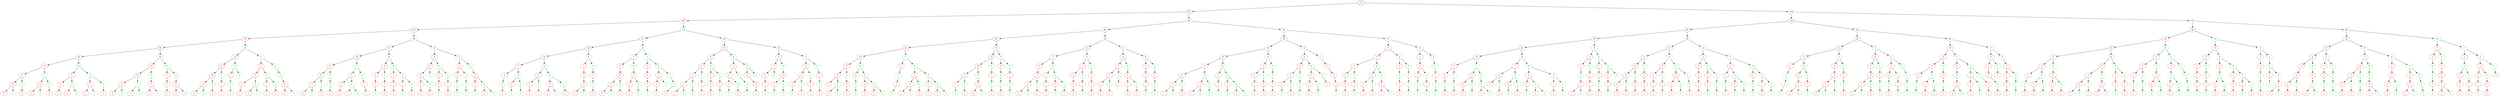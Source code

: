 digraph {
	<plotBST.TreeNode object at 0x7fe0186382b0> [label=0]
	<plotBST.TreeNode object at 0x7fe01864f4e0> [label=347 color=red]
	<plotBST.TreeNode object at 0x7fe0186382b0> -> <plotBST.TreeNode object at 0x7fe01864f4e0>
	<plotBST.TreeNode object at 0x7fe018647780> [label=207 color=red]
	<plotBST.TreeNode object at 0x7fe01864f4e0> -> <plotBST.TreeNode object at 0x7fe018647780>
	<plotBST.TreeNode object at 0x7fe018799908> [label=127 color=red]
	<plotBST.TreeNode object at 0x7fe018647780> -> <plotBST.TreeNode object at 0x7fe018799908>
	<plotBST.TreeNode object at 0x7fe0187a5ba8> [label=76 color=red]
	<plotBST.TreeNode object at 0x7fe018799908> -> <plotBST.TreeNode object at 0x7fe0187a5ba8>
	<plotBST.TreeNode object at 0x7fe018958d30> [label=50 color=red]
	<plotBST.TreeNode object at 0x7fe0187a5ba8> -> <plotBST.TreeNode object at 0x7fe018958d30>
	<plotBST.TreeNode object at 0x7fe0189589e8> [label=29 color=red]
	<plotBST.TreeNode object at 0x7fe018958d30> -> <plotBST.TreeNode object at 0x7fe0189589e8>
	<plotBST.TreeNode object at 0x7fe0187fccf8> [label=17 color=red]
	<plotBST.TreeNode object at 0x7fe0189589e8> -> <plotBST.TreeNode object at 0x7fe0187fccf8>
	<plotBST.TreeNode object at 0x7fe0187fc860> [label=9 color=red]
	<plotBST.TreeNode object at 0x7fe0187fccf8> -> <plotBST.TreeNode object at 0x7fe0187fc860>
	<plotBST.TreeNode object at 0x7fe018862f60> [label=4 color=red]
	<plotBST.TreeNode object at 0x7fe0187fc860> -> <plotBST.TreeNode object at 0x7fe018862f60>
	<plotBST.TreeNode object at 0x7fe018862630> [label=3 color=red]
	<plotBST.TreeNode object at 0x7fe018862f60> -> <plotBST.TreeNode object at 0x7fe018862630>
	<plotBST.TreeNode object at 0x7fe018862da0> [label=1 color=green]
	<plotBST.TreeNode object at 0x7fe018862f60> -> <plotBST.TreeNode object at 0x7fe018862da0>
	<plotBST.TreeNode object at 0x7fe01883bc88> [label=5 color=green]
	<plotBST.TreeNode object at 0x7fe0187fc860> -> <plotBST.TreeNode object at 0x7fe01883bc88>
	<plotBST.TreeNode object at 0x7fe01883bba8> [label=5 color=red]
	<plotBST.TreeNode object at 0x7fe01883bc88> -> <plotBST.TreeNode object at 0x7fe01883bba8>
	<plotBST.TreeNode object at 0x7fe0189748d0> [label=7 color=green]
	<plotBST.TreeNode object at 0x7fe0187fccf8> -> <plotBST.TreeNode object at 0x7fe0189748d0>
	<plotBST.TreeNode object at 0x7fe018891240> [label=6 color=red]
	<plotBST.TreeNode object at 0x7fe0189748d0> -> <plotBST.TreeNode object at 0x7fe018891240>
	<plotBST.TreeNode object at 0x7fe01883b518> [label=3 color=red]
	<plotBST.TreeNode object at 0x7fe018891240> -> <plotBST.TreeNode object at 0x7fe01883b518>
	<plotBST.TreeNode object at 0x7fe0188915f8> [label=3 color=green]
	<plotBST.TreeNode object at 0x7fe018891240> -> <plotBST.TreeNode object at 0x7fe0188915f8>
	<plotBST.TreeNode object at 0x7fe0188504e0> [label=1 color=green]
	<plotBST.TreeNode object at 0x7fe0189748d0> -> <plotBST.TreeNode object at 0x7fe0188504e0>
	<plotBST.TreeNode object at 0x7fe018850518> [label=1 color=red]
	<plotBST.TreeNode object at 0x7fe0188504e0> -> <plotBST.TreeNode object at 0x7fe018850518>
	<plotBST.TreeNode object at 0x7fe018973f28> [label=11 color=green]
	<plotBST.TreeNode object at 0x7fe0189589e8> -> <plotBST.TreeNode object at 0x7fe018973f28>
	<plotBST.TreeNode object at 0x7fe0320cc9b0> [label=8 color=red]
	<plotBST.TreeNode object at 0x7fe018973f28> -> <plotBST.TreeNode object at 0x7fe0320cc9b0>
	<plotBST.TreeNode object at 0x7fe018891438> [label=5 color=red]
	<plotBST.TreeNode object at 0x7fe0320cc9b0> -> <plotBST.TreeNode object at 0x7fe018891438>
	<plotBST.TreeNode object at 0x7fe018891d68> [label=5 color=red]
	<plotBST.TreeNode object at 0x7fe018891438> -> <plotBST.TreeNode object at 0x7fe018891d68>
	<plotBST.TreeNode object at 0x7fe0187a51d0> [label=3 color=green]
	<plotBST.TreeNode object at 0x7fe0320cc9b0> -> <plotBST.TreeNode object at 0x7fe0187a51d0>
	<plotBST.TreeNode object at 0x7fe01883b080> [label=1 color=red]
	<plotBST.TreeNode object at 0x7fe0187a51d0> -> <plotBST.TreeNode object at 0x7fe01883b080>
	<plotBST.TreeNode object at 0x7fe018850240> [label=2 color=green]
	<plotBST.TreeNode object at 0x7fe0187a51d0> -> <plotBST.TreeNode object at 0x7fe018850240>
	<plotBST.TreeNode object at 0x7fe018823198> [label=3 color=green]
	<plotBST.TreeNode object at 0x7fe018973f28> -> <plotBST.TreeNode object at 0x7fe018823198>
	<plotBST.TreeNode object at 0x7fe018647358> [label=2 color=red]
	<plotBST.TreeNode object at 0x7fe018823198> -> <plotBST.TreeNode object at 0x7fe018647358>
	<plotBST.TreeNode object at 0x7fe018823898> [label=1 color=red]
	<plotBST.TreeNode object at 0x7fe018647358> -> <plotBST.TreeNode object at 0x7fe018823898>
	<plotBST.TreeNode object at 0x7fe018799d68> [label=1 color=green]
	<plotBST.TreeNode object at 0x7fe018647358> -> <plotBST.TreeNode object at 0x7fe018799d68>
	<plotBST.TreeNode object at 0x7fe018823470> [label=1 color=green]
	<plotBST.TreeNode object at 0x7fe018823198> -> <plotBST.TreeNode object at 0x7fe018823470>
	<plotBST.TreeNode object at 0x7fe018823d68> [label=1 color=red]
	<plotBST.TreeNode object at 0x7fe018823470> -> <plotBST.TreeNode object at 0x7fe018823d68>
	<plotBST.TreeNode object at 0x7fe01883b208> [label=19 color=green]
	<plotBST.TreeNode object at 0x7fe018958d30> -> <plotBST.TreeNode object at 0x7fe01883b208>
	<plotBST.TreeNode object at 0x7fe01883bdd8> [label=15 color=red]
	<plotBST.TreeNode object at 0x7fe01883b208> -> <plotBST.TreeNode object at 0x7fe01883bdd8>
	<plotBST.TreeNode object at 0x7fe018799518> [label=10 color=red]
	<plotBST.TreeNode object at 0x7fe01883bdd8> -> <plotBST.TreeNode object at 0x7fe018799518>
	<plotBST.TreeNode object at 0x7fe0186aee48> [label=5 color=red]
	<plotBST.TreeNode object at 0x7fe018799518> -> <plotBST.TreeNode object at 0x7fe0186aee48>
	<plotBST.TreeNode object at 0x7fe018974780> [label=2 color=red]
	<plotBST.TreeNode object at 0x7fe0186aee48> -> <plotBST.TreeNode object at 0x7fe018974780>
	<plotBST.TreeNode object at 0x7fe0186ae2e8> [label=3 color=green]
	<plotBST.TreeNode object at 0x7fe0186aee48> -> <plotBST.TreeNode object at 0x7fe0186ae2e8>
	<plotBST.TreeNode object at 0x7fe018891dd8> [label=5 color=green]
	<plotBST.TreeNode object at 0x7fe018799518> -> <plotBST.TreeNode object at 0x7fe018891dd8>
	<plotBST.TreeNode object at 0x7fe018891e10> [label=2 color=red]
	<plotBST.TreeNode object at 0x7fe018891dd8> -> <plotBST.TreeNode object at 0x7fe018891e10>
	<plotBST.TreeNode object at 0x7fe0187fca90> [label=2 color=green]
	<plotBST.TreeNode object at 0x7fe018891dd8> -> <plotBST.TreeNode object at 0x7fe0187fca90>
	<plotBST.TreeNode object at 0x7fe018862278> [label=5 color=green]
	<plotBST.TreeNode object at 0x7fe01883bdd8> -> <plotBST.TreeNode object at 0x7fe018862278>
	<plotBST.TreeNode object at 0x7fe018973ac8> [label=5 color=red]
	<plotBST.TreeNode object at 0x7fe018862278> -> <plotBST.TreeNode object at 0x7fe018973ac8>
	<plotBST.TreeNode object at 0x7fe01896a588> [label=3 color=red]
	<plotBST.TreeNode object at 0x7fe018973ac8> -> <plotBST.TreeNode object at 0x7fe01896a588>
	<plotBST.TreeNode object at 0x7fe018647e10> [label=2 color=green]
	<plotBST.TreeNode object at 0x7fe018973ac8> -> <plotBST.TreeNode object at 0x7fe018647e10>
	<plotBST.TreeNode object at 0x7fe018850908> [label=3 color=green]
	<plotBST.TreeNode object at 0x7fe01883b208> -> <plotBST.TreeNode object at 0x7fe018850908>
	<plotBST.TreeNode object at 0x7fe0188627f0> [label=1 color=red]
	<plotBST.TreeNode object at 0x7fe018850908> -> <plotBST.TreeNode object at 0x7fe0188627f0>
	<plotBST.TreeNode object at 0x7fe018862e10> [label=1 color=red]
	<plotBST.TreeNode object at 0x7fe0188627f0> -> <plotBST.TreeNode object at 0x7fe018862e10>
	<plotBST.TreeNode object at 0x7fe0188620f0> [label=1 color=red]
	<plotBST.TreeNode object at 0x7fe018862e10> -> <plotBST.TreeNode object at 0x7fe0188620f0>
	<plotBST.TreeNode object at 0x7fe018850128> [label=2 color=green]
	<plotBST.TreeNode object at 0x7fe018850908> -> <plotBST.TreeNode object at 0x7fe018850128>
	<plotBST.TreeNode object at 0x7fe0188502b0> [label=2 color=red]
	<plotBST.TreeNode object at 0x7fe018850128> -> <plotBST.TreeNode object at 0x7fe0188502b0>
	<plotBST.TreeNode object at 0x7fe01883b5f8> [label=1 color=red]
	<plotBST.TreeNode object at 0x7fe0188502b0> -> <plotBST.TreeNode object at 0x7fe01883b5f8>
	<plotBST.TreeNode object at 0x7fe0186aec88> [label=1 color=green]
	<plotBST.TreeNode object at 0x7fe0188502b0> -> <plotBST.TreeNode object at 0x7fe0186aec88>
	<plotBST.TreeNode object at 0x7fe0187a54e0> [label=23 color=green]
	<plotBST.TreeNode object at 0x7fe0187a5ba8> -> <plotBST.TreeNode object at 0x7fe0187a54e0>
	<plotBST.TreeNode object at 0x7fe0187a5860> [label=15 color=red]
	<plotBST.TreeNode object at 0x7fe0187a54e0> -> <plotBST.TreeNode object at 0x7fe0187a5860>
	<plotBST.TreeNode object at 0x7fe0187a5e48> [label=12 color=red]
	<plotBST.TreeNode object at 0x7fe0187a5860> -> <plotBST.TreeNode object at 0x7fe0187a5e48>
	<plotBST.TreeNode object at 0x7fe0187a5978> [label=10 color=red]
	<plotBST.TreeNode object at 0x7fe0187a5e48> -> <plotBST.TreeNode object at 0x7fe0187a5978>
	<plotBST.TreeNode object at 0x7fe018958588> [label=6 color=red]
	<plotBST.TreeNode object at 0x7fe0187a5978> -> <plotBST.TreeNode object at 0x7fe018958588>
	<plotBST.TreeNode object at 0x7fe018958940> [label=3 color=red]
	<plotBST.TreeNode object at 0x7fe018958588> -> <plotBST.TreeNode object at 0x7fe018958940>
	<plotBST.TreeNode object at 0x7fe0186474a8> [label=3 color=green]
	<plotBST.TreeNode object at 0x7fe018958588> -> <plotBST.TreeNode object at 0x7fe0186474a8>
	<plotBST.TreeNode object at 0x7fe018973f60> [label=3 color=green]
	<plotBST.TreeNode object at 0x7fe0187a5978> -> <plotBST.TreeNode object at 0x7fe018973f60>
	<plotBST.TreeNode object at 0x7fe018891470> [label=3 color=red]
	<plotBST.TreeNode object at 0x7fe018973f60> -> <plotBST.TreeNode object at 0x7fe018891470>
	<plotBST.TreeNode object at 0x7fe01883be10> [label=1 color=green]
	<plotBST.TreeNode object at 0x7fe0187a5e48> -> <plotBST.TreeNode object at 0x7fe01883be10>
	<plotBST.TreeNode object at 0x7fe01883be80> [label=1 color=red]
	<plotBST.TreeNode object at 0x7fe01883be10> -> <plotBST.TreeNode object at 0x7fe01883be80>
	<plotBST.TreeNode object at 0x7fe0188916a0> [label=1 color=red]
	<plotBST.TreeNode object at 0x7fe01883be80> -> <plotBST.TreeNode object at 0x7fe0188916a0>
	<plotBST.TreeNode object at 0x7fe0320cc438> [label=3 color=green]
	<plotBST.TreeNode object at 0x7fe0187a5860> -> <plotBST.TreeNode object at 0x7fe0320cc438>
	<plotBST.TreeNode object at 0x7fe0187a8208> [label=1 color=red]
	<plotBST.TreeNode object at 0x7fe0320cc438> -> <plotBST.TreeNode object at 0x7fe0187a8208>
	<plotBST.TreeNode object at 0x7fe0320cc0f0> [label=1 color=green]
	<plotBST.TreeNode object at 0x7fe0187a8208> -> <plotBST.TreeNode object at 0x7fe0320cc0f0>
	<plotBST.TreeNode object at 0x7fe0320cca58> [label=1 color=red]
	<plotBST.TreeNode object at 0x7fe0320cc0f0> -> <plotBST.TreeNode object at 0x7fe0320cca58>
	<plotBST.TreeNode object at 0x7fe0320cc198> [label=2 color=green]
	<plotBST.TreeNode object at 0x7fe0320cc438> -> <plotBST.TreeNode object at 0x7fe0320cc198>
	<plotBST.TreeNode object at 0x7fe0188624a8> [label=7 color=green]
	<plotBST.TreeNode object at 0x7fe0187a54e0> -> <plotBST.TreeNode object at 0x7fe0188624a8>
	<plotBST.TreeNode object at 0x7fe0186478d0> [label=5 color=red]
	<plotBST.TreeNode object at 0x7fe0188624a8> -> <plotBST.TreeNode object at 0x7fe0186478d0>
	<plotBST.TreeNode object at 0x7fe018958da0> [label=3 color=red]
	<plotBST.TreeNode object at 0x7fe0186478d0> -> <plotBST.TreeNode object at 0x7fe018958da0>
	<plotBST.TreeNode object at 0x7fe018958160> [label=1 color=red]
	<plotBST.TreeNode object at 0x7fe018958da0> -> <plotBST.TreeNode object at 0x7fe018958160>
	<plotBST.TreeNode object at 0x7fe018958668> [label=1 color=red]
	<plotBST.TreeNode object at 0x7fe018958160> -> <plotBST.TreeNode object at 0x7fe018958668>
	<plotBST.TreeNode object at 0x7fe01896a400> [label=2 color=green]
	<plotBST.TreeNode object at 0x7fe018958da0> -> <plotBST.TreeNode object at 0x7fe01896a400>
	<plotBST.TreeNode object at 0x7fe01883be48> [label=1 color=red]
	<plotBST.TreeNode object at 0x7fe01896a400> -> <plotBST.TreeNode object at 0x7fe01883be48>
	<plotBST.TreeNode object at 0x7fe01896a3c8> [label=1 color=green]
	<plotBST.TreeNode object at 0x7fe01896a400> -> <plotBST.TreeNode object at 0x7fe01896a3c8>
	<plotBST.TreeNode object at 0x7fe01896a320> [label=2 color=green]
	<plotBST.TreeNode object at 0x7fe0186478d0> -> <plotBST.TreeNode object at 0x7fe01896a320>
	<plotBST.TreeNode object at 0x7fe0320cc710> [label=1 color=red]
	<plotBST.TreeNode object at 0x7fe01896a320> -> <plotBST.TreeNode object at 0x7fe0320cc710>
	<plotBST.TreeNode object at 0x7fe01883b400> [label=1 color=red]
	<plotBST.TreeNode object at 0x7fe0320cc710> -> <plotBST.TreeNode object at 0x7fe01883b400>
	<plotBST.TreeNode object at 0x7fe01896a438> [label=1 color=green]
	<plotBST.TreeNode object at 0x7fe01896a320> -> <plotBST.TreeNode object at 0x7fe01896a438>
	<plotBST.TreeNode object at 0x7fe01896a470> [label=1 color=red]
	<plotBST.TreeNode object at 0x7fe01896a438> -> <plotBST.TreeNode object at 0x7fe01896a470>
	<plotBST.TreeNode object at 0x7fe0188919e8> [label=2 color=green]
	<plotBST.TreeNode object at 0x7fe0188624a8> -> <plotBST.TreeNode object at 0x7fe0188919e8>
	<plotBST.TreeNode object at 0x7fe018891e80> [label=2 color=green]
	<plotBST.TreeNode object at 0x7fe0188919e8> -> <plotBST.TreeNode object at 0x7fe018891e80>
	<plotBST.TreeNode object at 0x7fe018891e48> [label=2 color=red]
	<plotBST.TreeNode object at 0x7fe018891e80> -> <plotBST.TreeNode object at 0x7fe018891e48>
	<plotBST.TreeNode object at 0x7fe0189745f8> [label=1 color=red]
	<plotBST.TreeNode object at 0x7fe018891e48> -> <plotBST.TreeNode object at 0x7fe0189745f8>
	<plotBST.TreeNode object at 0x7fe018973a58> [label=1 color=green]
	<plotBST.TreeNode object at 0x7fe018891e48> -> <plotBST.TreeNode object at 0x7fe018973a58>
	<plotBST.TreeNode object at 0x7fe0187a8160> [label=48 color=green]
	<plotBST.TreeNode object at 0x7fe018799908> -> <plotBST.TreeNode object at 0x7fe0187a8160>
	<plotBST.TreeNode object at 0x7fe0187a8ef0> [label=32 color=red]
	<plotBST.TreeNode object at 0x7fe0187a8160> -> <plotBST.TreeNode object at 0x7fe0187a8ef0>
	<plotBST.TreeNode object at 0x7fe018974208> [label=16 color=red]
	<plotBST.TreeNode object at 0x7fe0187a8ef0> -> <plotBST.TreeNode object at 0x7fe018974208>
	<plotBST.TreeNode object at 0x7fe01864f438> [label=8 color=red]
	<plotBST.TreeNode object at 0x7fe018974208> -> <plotBST.TreeNode object at 0x7fe01864f438>
	<plotBST.TreeNode object at 0x7fe0187a8198> [label=6 color=red]
	<plotBST.TreeNode object at 0x7fe01864f438> -> <plotBST.TreeNode object at 0x7fe0187a8198>
	<plotBST.TreeNode object at 0x7fe0186474e0> [label=5 color=red]
	<plotBST.TreeNode object at 0x7fe0187a8198> -> <plotBST.TreeNode object at 0x7fe0186474e0>
	<plotBST.TreeNode object at 0x7fe018647940> [label=2 color=red]
	<plotBST.TreeNode object at 0x7fe0186474e0> -> <plotBST.TreeNode object at 0x7fe018647940>
	<plotBST.TreeNode object at 0x7fe018643908> [label=3 color=green]
	<plotBST.TreeNode object at 0x7fe0186474e0> -> <plotBST.TreeNode object at 0x7fe018643908>
	<plotBST.TreeNode object at 0x7fe0189731d0> [label=1 color=green]
	<plotBST.TreeNode object at 0x7fe0187a8198> -> <plotBST.TreeNode object at 0x7fe0189731d0>
	<plotBST.TreeNode object at 0x7fe018973a20> [label=1 color=red]
	<plotBST.TreeNode object at 0x7fe0189731d0> -> <plotBST.TreeNode object at 0x7fe018973a20>
	<plotBST.TreeNode object at 0x7fe01883b240> [label=2 color=green]
	<plotBST.TreeNode object at 0x7fe01864f438> -> <plotBST.TreeNode object at 0x7fe01883b240>
	<plotBST.TreeNode object at 0x7fe01883b9b0> [label=2 color=green]
	<plotBST.TreeNode object at 0x7fe01883b240> -> <plotBST.TreeNode object at 0x7fe01883b9b0>
	<plotBST.TreeNode object at 0x7fe01883b9e8> [label=2 color=red]
	<plotBST.TreeNode object at 0x7fe01883b9b0> -> <plotBST.TreeNode object at 0x7fe01883b9e8>
	<plotBST.TreeNode object at 0x7fe0189743c8> [label=7 color=green]
	<plotBST.TreeNode object at 0x7fe018974208> -> <plotBST.TreeNode object at 0x7fe0189743c8>
	<plotBST.TreeNode object at 0x7fe018974048> [label=4 color=red]
	<plotBST.TreeNode object at 0x7fe0189743c8> -> <plotBST.TreeNode object at 0x7fe018974048>
	<plotBST.TreeNode object at 0x7fe0189587b8> [label=1 color=red]
	<plotBST.TreeNode object at 0x7fe018974048> -> <plotBST.TreeNode object at 0x7fe0189587b8>
	<plotBST.TreeNode object at 0x7fe018958c88> [label=1 color=red]
	<plotBST.TreeNode object at 0x7fe0189587b8> -> <plotBST.TreeNode object at 0x7fe018958c88>
	<plotBST.TreeNode object at 0x7fe0188914e0> [label=3 color=green]
	<plotBST.TreeNode object at 0x7fe018974048> -> <plotBST.TreeNode object at 0x7fe0188914e0>
	<plotBST.TreeNode object at 0x7fe018799eb8> [label=1 color=red]
	<plotBST.TreeNode object at 0x7fe0188914e0> -> <plotBST.TreeNode object at 0x7fe018799eb8>
	<plotBST.TreeNode object at 0x7fe01883bb70> [label=2 color=green]
	<plotBST.TreeNode object at 0x7fe0188914e0> -> <plotBST.TreeNode object at 0x7fe01883bb70>
	<plotBST.TreeNode object at 0x7fe018799208> [label=1 color=green]
	<plotBST.TreeNode object at 0x7fe0189743c8> -> <plotBST.TreeNode object at 0x7fe018799208>
	<plotBST.TreeNode object at 0x7fe018799cf8> [label=1 color=red]
	<plotBST.TreeNode object at 0x7fe018799208> -> <plotBST.TreeNode object at 0x7fe018799cf8>
	<plotBST.TreeNode object at 0x7fe018974748> [label=1 color=red]
	<plotBST.TreeNode object at 0x7fe018799cf8> -> <plotBST.TreeNode object at 0x7fe018974748>
	<plotBST.TreeNode object at 0x7fe0187a8898> [label=12 color=green]
	<plotBST.TreeNode object at 0x7fe0187a8ef0> -> <plotBST.TreeNode object at 0x7fe0187a8898>
	<plotBST.TreeNode object at 0x7fe0187fc0f0> [label=4 color=red]
	<plotBST.TreeNode object at 0x7fe0187a8898> -> <plotBST.TreeNode object at 0x7fe0187fc0f0>
	<plotBST.TreeNode object at 0x7fe0187fcf28> [label=2 color=red]
	<plotBST.TreeNode object at 0x7fe0187fc0f0> -> <plotBST.TreeNode object at 0x7fe0187fcf28>
	<plotBST.TreeNode object at 0x7fe018850e80> [label=1 color=red]
	<plotBST.TreeNode object at 0x7fe0187fcf28> -> <plotBST.TreeNode object at 0x7fe018850e80>
	<plotBST.TreeNode object at 0x7fe018850da0> [label=1 color=green]
	<plotBST.TreeNode object at 0x7fe018850e80> -> <plotBST.TreeNode object at 0x7fe018850da0>
	<plotBST.TreeNode object at 0x7fe0187a56a0> [label=2 color=green]
	<plotBST.TreeNode object at 0x7fe0187fc0f0> -> <plotBST.TreeNode object at 0x7fe0187a56a0>
	<plotBST.TreeNode object at 0x7fe018799dd8> [label=2 color=red]
	<plotBST.TreeNode object at 0x7fe0187a56a0> -> <plotBST.TreeNode object at 0x7fe018799dd8>
	<plotBST.TreeNode object at 0x7fe018799860> [label=2 color=red]
	<plotBST.TreeNode object at 0x7fe018799dd8> -> <plotBST.TreeNode object at 0x7fe018799860>
	<plotBST.TreeNode object at 0x7fe0187997f0> [label=8 color=green]
	<plotBST.TreeNode object at 0x7fe0187a8898> -> <plotBST.TreeNode object at 0x7fe0187997f0>
	<plotBST.TreeNode object at 0x7fe0187fc518> [label=2 color=red]
	<plotBST.TreeNode object at 0x7fe0187997f0> -> <plotBST.TreeNode object at 0x7fe0187fc518>
	<plotBST.TreeNode object at 0x7fe01864f5c0> [label=1 color=red]
	<plotBST.TreeNode object at 0x7fe0187fc518> -> <plotBST.TreeNode object at 0x7fe01864f5c0>
	<plotBST.TreeNode object at 0x7fe0185da3c8> [label=1 color=red]
	<plotBST.TreeNode object at 0x7fe01864f5c0> -> <plotBST.TreeNode object at 0x7fe0185da3c8>
	<plotBST.TreeNode object at 0x7fe0188627b8> [label=5 color=green]
	<plotBST.TreeNode object at 0x7fe0187997f0> -> <plotBST.TreeNode object at 0x7fe0188627b8>
	<plotBST.TreeNode object at 0x7fe0187a5b70> [label=2 color=red]
	<plotBST.TreeNode object at 0x7fe0188627b8> -> <plotBST.TreeNode object at 0x7fe0187a5b70>
	<plotBST.TreeNode object at 0x7fe0187a5048> [label=2 color=green]
	<plotBST.TreeNode object at 0x7fe0187a5b70> -> <plotBST.TreeNode object at 0x7fe0187a5048>
	<plotBST.TreeNode object at 0x7fe0187a82e8> [label=3 color=green]
	<plotBST.TreeNode object at 0x7fe0188627b8> -> <plotBST.TreeNode object at 0x7fe0187a82e8>
	<plotBST.TreeNode object at 0x7fe01883b438> [label=3 color=red]
	<plotBST.TreeNode object at 0x7fe0187a82e8> -> <plotBST.TreeNode object at 0x7fe01883b438>
	<plotBST.TreeNode object at 0x7fe018799400> [label=14 color=green]
	<plotBST.TreeNode object at 0x7fe0187a8160> -> <plotBST.TreeNode object at 0x7fe018799400>
	<plotBST.TreeNode object at 0x7fe0320cc940> [label=8 color=red]
	<plotBST.TreeNode object at 0x7fe018799400> -> <plotBST.TreeNode object at 0x7fe0320cc940>
	<plotBST.TreeNode object at 0x7fe018973e80> [label=6 color=red]
	<plotBST.TreeNode object at 0x7fe0320cc940> -> <plotBST.TreeNode object at 0x7fe018973e80>
	<plotBST.TreeNode object at 0x7fe0188506a0> [label=5 color=red]
	<plotBST.TreeNode object at 0x7fe018973e80> -> <plotBST.TreeNode object at 0x7fe0188506a0>
	<plotBST.TreeNode object at 0x7fe0320cc780> [label=4 color=red]
	<plotBST.TreeNode object at 0x7fe0188506a0> -> <plotBST.TreeNode object at 0x7fe0320cc780>
	<plotBST.TreeNode object at 0x7fe018891668> [label=3 color=red]
	<plotBST.TreeNode object at 0x7fe0320cc780> -> <plotBST.TreeNode object at 0x7fe018891668>
	<plotBST.TreeNode object at 0x7fe018862b38> [label=1 color=green]
	<plotBST.TreeNode object at 0x7fe0188506a0> -> <plotBST.TreeNode object at 0x7fe018862b38>
	<plotBST.TreeNode object at 0x7fe018862cc0> [label=1 color=red]
	<plotBST.TreeNode object at 0x7fe018862b38> -> <plotBST.TreeNode object at 0x7fe018862cc0>
	<plotBST.TreeNode object at 0x7fe0187fc6a0> [label=1 color=green]
	<plotBST.TreeNode object at 0x7fe018973e80> -> <plotBST.TreeNode object at 0x7fe0187fc6a0>
	<plotBST.TreeNode object at 0x7fe0320cc1d0> [label=2 color=green]
	<plotBST.TreeNode object at 0x7fe0320cc940> -> <plotBST.TreeNode object at 0x7fe0320cc1d0>
	<plotBST.TreeNode object at 0x7fe018862668> [label=1 color=red]
	<plotBST.TreeNode object at 0x7fe0320cc1d0> -> <plotBST.TreeNode object at 0x7fe018862668>
	<plotBST.TreeNode object at 0x7fe018862048> [label=1 color=red]
	<plotBST.TreeNode object at 0x7fe018862668> -> <plotBST.TreeNode object at 0x7fe018862048>
	<plotBST.TreeNode object at 0x7fe018885f60> [label=1 color=green]
	<plotBST.TreeNode object at 0x7fe018862048> -> <plotBST.TreeNode object at 0x7fe018885f60>
	<plotBST.TreeNode object at 0x7fe018647898> [label=1 color=green]
	<plotBST.TreeNode object at 0x7fe0320cc1d0> -> <plotBST.TreeNode object at 0x7fe018647898>
	<plotBST.TreeNode object at 0x7fe018891be0> [label=1 color=red]
	<plotBST.TreeNode object at 0x7fe018647898> -> <plotBST.TreeNode object at 0x7fe018891be0>
	<plotBST.TreeNode object at 0x7fe018891ef0> [label=1 color=red]
	<plotBST.TreeNode object at 0x7fe018891be0> -> <plotBST.TreeNode object at 0x7fe018891ef0>
	<plotBST.TreeNode object at 0x7fe0187fc7b8> [label=5 color=green]
	<plotBST.TreeNode object at 0x7fe018799400> -> <plotBST.TreeNode object at 0x7fe0187fc7b8>
	<plotBST.TreeNode object at 0x7fe0188500f0> [label=2 color=red]
	<plotBST.TreeNode object at 0x7fe0187fc7b8> -> <plotBST.TreeNode object at 0x7fe0188500f0>
	<plotBST.TreeNode object at 0x7fe0187fcfd0> [label=1 color=red]
	<plotBST.TreeNode object at 0x7fe0188500f0> -> <plotBST.TreeNode object at 0x7fe0187fcfd0>
	<plotBST.TreeNode object at 0x7fe0187fc5c0> [label=1 color=green]
	<plotBST.TreeNode object at 0x7fe0187fcfd0> -> <plotBST.TreeNode object at 0x7fe0187fc5c0>
	<plotBST.TreeNode object at 0x7fe0186ae828> [label=1 color=green]
	<plotBST.TreeNode object at 0x7fe0187fc5c0> -> <plotBST.TreeNode object at 0x7fe0186ae828>
	<plotBST.TreeNode object at 0x7fe0187a5780> [label=1 color=green]
	<plotBST.TreeNode object at 0x7fe0188500f0> -> <plotBST.TreeNode object at 0x7fe0187a5780>
	<plotBST.TreeNode object at 0x7fe0187a5a90> [label=1 color=green]
	<plotBST.TreeNode object at 0x7fe0187a5780> -> <plotBST.TreeNode object at 0x7fe0187a5a90>
	<plotBST.TreeNode object at 0x7fe0187fce10> [label=1 color=green]
	<plotBST.TreeNode object at 0x7fe0187a5a90> -> <plotBST.TreeNode object at 0x7fe0187fce10>
	<plotBST.TreeNode object at 0x7fe018974390> [label=3 color=green]
	<plotBST.TreeNode object at 0x7fe0187fc7b8> -> <plotBST.TreeNode object at 0x7fe018974390>
	<plotBST.TreeNode object at 0x7fe018974978> [label=3 color=red]
	<plotBST.TreeNode object at 0x7fe018974390> -> <plotBST.TreeNode object at 0x7fe018974978>
	<plotBST.TreeNode object at 0x7fe018850278> [label=1 color=red]
	<plotBST.TreeNode object at 0x7fe018974978> -> <plotBST.TreeNode object at 0x7fe018850278>
	<plotBST.TreeNode object at 0x7fe018862780> [label=1 color=green]
	<plotBST.TreeNode object at 0x7fe018850278> -> <plotBST.TreeNode object at 0x7fe018862780>
	<plotBST.TreeNode object at 0x7fe018974668> [label=2 color=green]
	<plotBST.TreeNode object at 0x7fe018974978> -> <plotBST.TreeNode object at 0x7fe018974668>
	<plotBST.TreeNode object at 0x7fe018799320> [label=1 color=red]
	<plotBST.TreeNode object at 0x7fe018974668> -> <plotBST.TreeNode object at 0x7fe018799320>
	<plotBST.TreeNode object at 0x7fe0189739e8> [label=1 color=green]
	<plotBST.TreeNode object at 0x7fe018974668> -> <plotBST.TreeNode object at 0x7fe0189739e8>
	<plotBST.TreeNode object at 0x7fe0187a5b38> [label=73 color=green]
	<plotBST.TreeNode object at 0x7fe018647780> -> <plotBST.TreeNode object at 0x7fe0187a5b38>
	<plotBST.TreeNode object at 0x7fe0187a5e80> [label=41 color=red]
	<plotBST.TreeNode object at 0x7fe0187a5b38> -> <plotBST.TreeNode object at 0x7fe0187a5e80>
	<plotBST.TreeNode object at 0x7fe018823e48> [label=22 color=red]
	<plotBST.TreeNode object at 0x7fe0187a5e80> -> <plotBST.TreeNode object at 0x7fe018823e48>
	<plotBST.TreeNode object at 0x7fe018823d30> [label=16 color=red]
	<plotBST.TreeNode object at 0x7fe018823e48> -> <plotBST.TreeNode object at 0x7fe018823d30>
	<plotBST.TreeNode object at 0x7fe0185dabe0> [label=7 color=red]
	<plotBST.TreeNode object at 0x7fe018823d30> -> <plotBST.TreeNode object at 0x7fe0185dabe0>
	<plotBST.TreeNode object at 0x7fe0185da550> [label=4 color=red]
	<plotBST.TreeNode object at 0x7fe0185dabe0> -> <plotBST.TreeNode object at 0x7fe0185da550>
	<plotBST.TreeNode object at 0x7fe0187a8dd8> [label=3 color=green]
	<plotBST.TreeNode object at 0x7fe0185da550> -> <plotBST.TreeNode object at 0x7fe0187a8dd8>
	<plotBST.TreeNode object at 0x7fe0187a8e80> [label=3 color=red]
	<plotBST.TreeNode object at 0x7fe0187a8dd8> -> <plotBST.TreeNode object at 0x7fe0187a8e80>
	<plotBST.TreeNode object at 0x7fe018850e10> [label=2 color=green]
	<plotBST.TreeNode object at 0x7fe0185dabe0> -> <plotBST.TreeNode object at 0x7fe018850e10>
	<plotBST.TreeNode object at 0x7fe0186ae588> [label=1 color=red]
	<plotBST.TreeNode object at 0x7fe018850e10> -> <plotBST.TreeNode object at 0x7fe0186ae588>
	<plotBST.TreeNode object at 0x7fe0186ae908> [label=1 color=green]
	<plotBST.TreeNode object at 0x7fe0186ae588> -> <plotBST.TreeNode object at 0x7fe0186ae908>
	<plotBST.TreeNode object at 0x7fe018823278> [label=1 color=green]
	<plotBST.TreeNode object at 0x7fe018850e10> -> <plotBST.TreeNode object at 0x7fe018823278>
	<plotBST.TreeNode object at 0x7fe018823ac8> [label=1 color=green]
	<plotBST.TreeNode object at 0x7fe018823278> -> <plotBST.TreeNode object at 0x7fe018823ac8>
	<plotBST.TreeNode object at 0x7fe0187fcd30> [label=8 color=green]
	<plotBST.TreeNode object at 0x7fe018823d30> -> <plotBST.TreeNode object at 0x7fe0187fcd30>
	<plotBST.TreeNode object at 0x7fe018958dd8> [label=2 color=red]
	<plotBST.TreeNode object at 0x7fe0187fcd30> -> <plotBST.TreeNode object at 0x7fe018958dd8>
	<plotBST.TreeNode object at 0x7fe0187fc2e8> [label=1 color=red]
	<plotBST.TreeNode object at 0x7fe018958dd8> -> <plotBST.TreeNode object at 0x7fe0187fc2e8>
	<plotBST.TreeNode object at 0x7fe0187fc278> [label=1 color=red]
	<plotBST.TreeNode object at 0x7fe0187fc2e8> -> <plotBST.TreeNode object at 0x7fe0187fc278>
	<plotBST.TreeNode object at 0x7fe018850080> [label=1 color=green]
	<plotBST.TreeNode object at 0x7fe018958dd8> -> <plotBST.TreeNode object at 0x7fe018850080>
	<plotBST.TreeNode object at 0x7fe018850198> [label=1 color=red]
	<plotBST.TreeNode object at 0x7fe018850080> -> <plotBST.TreeNode object at 0x7fe018850198>
	<plotBST.TreeNode object at 0x7fe01883b470> [label=5 color=green]
	<plotBST.TreeNode object at 0x7fe0187fcd30> -> <plotBST.TreeNode object at 0x7fe01883b470>
	<plotBST.TreeNode object at 0x7fe01883b6a0> [label=4 color=red]
	<plotBST.TreeNode object at 0x7fe01883b470> -> <plotBST.TreeNode object at 0x7fe01883b6a0>
	<plotBST.TreeNode object at 0x7fe0188507f0> [label=3 color=red]
	<plotBST.TreeNode object at 0x7fe01883b6a0> -> <plotBST.TreeNode object at 0x7fe0188507f0>
	<plotBST.TreeNode object at 0x7fe01883b128> [label=1 color=green]
	<plotBST.TreeNode object at 0x7fe01883b6a0> -> <plotBST.TreeNode object at 0x7fe01883b128>
	<plotBST.TreeNode object at 0x7fe018974240> [label=1 color=green]
	<plotBST.TreeNode object at 0x7fe01883b470> -> <plotBST.TreeNode object at 0x7fe018974240>
	<plotBST.TreeNode object at 0x7fe018974278> [label=1 color=red]
	<plotBST.TreeNode object at 0x7fe018974240> -> <plotBST.TreeNode object at 0x7fe018974278>
	<plotBST.TreeNode object at 0x7fe01883b1d0> [label=4 color=green]
	<plotBST.TreeNode object at 0x7fe018823e48> -> <plotBST.TreeNode object at 0x7fe01883b1d0>
	<plotBST.TreeNode object at 0x7fe0187a5fd0> [label=3 color=red]
	<plotBST.TreeNode object at 0x7fe01883b1d0> -> <plotBST.TreeNode object at 0x7fe0187a5fd0>
	<plotBST.TreeNode object at 0x7fe018885ac8> [label=2 color=red]
	<plotBST.TreeNode object at 0x7fe0187a5fd0> -> <plotBST.TreeNode object at 0x7fe018885ac8>
	<plotBST.TreeNode object at 0x7fe01896a5f8> [label=2 color=red]
	<plotBST.TreeNode object at 0x7fe018885ac8> -> <plotBST.TreeNode object at 0x7fe01896a5f8>
	<plotBST.TreeNode object at 0x7fe018799198> [label=1 color=red]
	<plotBST.TreeNode object at 0x7fe01896a5f8> -> <plotBST.TreeNode object at 0x7fe018799198>
	<plotBST.TreeNode object at 0x7fe01896a4e0> [label=1 color=green]
	<plotBST.TreeNode object at 0x7fe01896a5f8> -> <plotBST.TreeNode object at 0x7fe01896a4e0>
	<plotBST.TreeNode object at 0x7fe0187a5080> [label=1 color=green]
	<plotBST.TreeNode object at 0x7fe01883b1d0> -> <plotBST.TreeNode object at 0x7fe0187a5080>
	<plotBST.TreeNode object at 0x7fe0187a50b8> [label=1 color=red]
	<plotBST.TreeNode object at 0x7fe0187a5080> -> <plotBST.TreeNode object at 0x7fe0187a50b8>
	<plotBST.TreeNode object at 0x7fe0187a50f0> [label=1 color=green]
	<plotBST.TreeNode object at 0x7fe0187a50b8> -> <plotBST.TreeNode object at 0x7fe0187a50f0>
	<plotBST.TreeNode object at 0x7fe0187a5d68> [label=1 color=red]
	<plotBST.TreeNode object at 0x7fe0187a50f0> -> <plotBST.TreeNode object at 0x7fe0187a5d68>
	<plotBST.TreeNode object at 0x7fe0187992e8> [label=15 color=green]
	<plotBST.TreeNode object at 0x7fe0187a5e80> -> <plotBST.TreeNode object at 0x7fe0187992e8>
	<plotBST.TreeNode object at 0x7fe018647a58> [label=7 color=red]
	<plotBST.TreeNode object at 0x7fe0187992e8> -> <plotBST.TreeNode object at 0x7fe018647a58>
	<plotBST.TreeNode object at 0x7fe0186477f0> [label=4 color=red]
	<plotBST.TreeNode object at 0x7fe018647a58> -> <plotBST.TreeNode object at 0x7fe0186477f0>
	<plotBST.TreeNode object at 0x7fe018647a20> [label=4 color=red]
	<plotBST.TreeNode object at 0x7fe0186477f0> -> <plotBST.TreeNode object at 0x7fe018647a20>
	<plotBST.TreeNode object at 0x7fe018647ac8> [label=2 color=red]
	<plotBST.TreeNode object at 0x7fe018647a20> -> <plotBST.TreeNode object at 0x7fe018647ac8>
	<plotBST.TreeNode object at 0x7fe0188239b0> [label=1 color=red]
	<plotBST.TreeNode object at 0x7fe018647ac8> -> <plotBST.TreeNode object at 0x7fe0188239b0>
	<plotBST.TreeNode object at 0x7fe018891b70> [label=1 color=green]
	<plotBST.TreeNode object at 0x7fe018647ac8> -> <plotBST.TreeNode object at 0x7fe018891b70>
	<plotBST.TreeNode object at 0x7fe0187fc7f0> [label=2 color=green]
	<plotBST.TreeNode object at 0x7fe018647a20> -> <plotBST.TreeNode object at 0x7fe0187fc7f0>
	<plotBST.TreeNode object at 0x7fe018647320> [label=1 color=red]
	<plotBST.TreeNode object at 0x7fe0187fc7f0> -> <plotBST.TreeNode object at 0x7fe018647320>
	<plotBST.TreeNode object at 0x7fe0187fcb70> [label=3 color=green]
	<plotBST.TreeNode object at 0x7fe018647a58> -> <plotBST.TreeNode object at 0x7fe0187fcb70>
	<plotBST.TreeNode object at 0x7fe0187fcbe0> [label=3 color=red]
	<plotBST.TreeNode object at 0x7fe0187fcb70> -> <plotBST.TreeNode object at 0x7fe0187fcbe0>
	<plotBST.TreeNode object at 0x7fe0187fce80> [label=2 color=red]
	<plotBST.TreeNode object at 0x7fe0187fcbe0> -> <plotBST.TreeNode object at 0x7fe0187fce80>
	<plotBST.TreeNode object at 0x7fe0187fcd68> [label=2 color=red]
	<plotBST.TreeNode object at 0x7fe0187fce80> -> <plotBST.TreeNode object at 0x7fe0187fcd68>
	<plotBST.TreeNode object at 0x7fe018823908> [label=1 color=green]
	<plotBST.TreeNode object at 0x7fe0187fcbe0> -> <plotBST.TreeNode object at 0x7fe018823908>
	<plotBST.TreeNode object at 0x7fe0188235f8> [label=1 color=green]
	<plotBST.TreeNode object at 0x7fe018823908> -> <plotBST.TreeNode object at 0x7fe0188235f8>
	<plotBST.TreeNode object at 0x7fe0187fc080> [label=7 color=green]
	<plotBST.TreeNode object at 0x7fe0187992e8> -> <plotBST.TreeNode object at 0x7fe0187fc080>
	<plotBST.TreeNode object at 0x7fe018643b38> [label=2 color=red]
	<plotBST.TreeNode object at 0x7fe0187fc080> -> <plotBST.TreeNode object at 0x7fe018643b38>
	<plotBST.TreeNode object at 0x7fe018643be0> [label=2 color=red]
	<plotBST.TreeNode object at 0x7fe018643b38> -> <plotBST.TreeNode object at 0x7fe018643be0>
	<plotBST.TreeNode object at 0x7fe0188500b8> [label=1 color=red]
	<plotBST.TreeNode object at 0x7fe018643be0> -> <plotBST.TreeNode object at 0x7fe0188500b8>
	<plotBST.TreeNode object at 0x7fe018850cc0> [label=1 color=green]
	<plotBST.TreeNode object at 0x7fe0188500b8> -> <plotBST.TreeNode object at 0x7fe018850cc0>
	<plotBST.TreeNode object at 0x7fe0187fcef0> [label=4 color=green]
	<plotBST.TreeNode object at 0x7fe0187fc080> -> <plotBST.TreeNode object at 0x7fe0187fcef0>
	<plotBST.TreeNode object at 0x7fe0187fc8d0> [label=3 color=red]
	<plotBST.TreeNode object at 0x7fe0187fcef0> -> <plotBST.TreeNode object at 0x7fe0187fc8d0>
	<plotBST.TreeNode object at 0x7fe0187fc978> [label=2 color=red]
	<plotBST.TreeNode object at 0x7fe0187fc8d0> -> <plotBST.TreeNode object at 0x7fe0187fc978>
	<plotBST.TreeNode object at 0x7fe0187fc780> [label=2 color=red]
	<plotBST.TreeNode object at 0x7fe0187fc978> -> <plotBST.TreeNode object at 0x7fe0187fc780>
	<plotBST.TreeNode object at 0x7fe0187a82b0> [label=1 color=green]
	<plotBST.TreeNode object at 0x7fe0187fc8d0> -> <plotBST.TreeNode object at 0x7fe0187a82b0>
	<plotBST.TreeNode object at 0x7fe0187a5710> [label=1 color=green]
	<plotBST.TreeNode object at 0x7fe0187fcef0> -> <plotBST.TreeNode object at 0x7fe0187a5710>
	<plotBST.TreeNode object at 0x7fe0187a5c50> [label=1 color=green]
	<plotBST.TreeNode object at 0x7fe0187a5710> -> <plotBST.TreeNode object at 0x7fe0187a5c50>
	<plotBST.TreeNode object at 0x7fe0187a5be0> [label=1 color=red]
	<plotBST.TreeNode object at 0x7fe0187a5c50> -> <plotBST.TreeNode object at 0x7fe0187a5be0>
	<plotBST.TreeNode object at 0x7fe0185daba8> [label=28 color=green]
	<plotBST.TreeNode object at 0x7fe0187a5b38> -> <plotBST.TreeNode object at 0x7fe0185daba8>
	<plotBST.TreeNode object at 0x7fe0187a58d0> [label=17 color=red]
	<plotBST.TreeNode object at 0x7fe0185daba8> -> <plotBST.TreeNode object at 0x7fe0187a58d0>
	<plotBST.TreeNode object at 0x7fe0187a8438> [label=9 color=red]
	<plotBST.TreeNode object at 0x7fe0187a58d0> -> <plotBST.TreeNode object at 0x7fe0187a8438>
	<plotBST.TreeNode object at 0x7fe018862240> [label=6 color=red]
	<plotBST.TreeNode object at 0x7fe0187a8438> -> <plotBST.TreeNode object at 0x7fe018862240>
	<plotBST.TreeNode object at 0x7fe0320ccb00> [label=5 color=red]
	<plotBST.TreeNode object at 0x7fe018862240> -> <plotBST.TreeNode object at 0x7fe0320ccb00>
	<plotBST.TreeNode object at 0x7fe0189581d0> [label=2 color=red]
	<plotBST.TreeNode object at 0x7fe0320ccb00> -> <plotBST.TreeNode object at 0x7fe0189581d0>
	<plotBST.TreeNode object at 0x7fe018891080> [label=1 color=red]
	<plotBST.TreeNode object at 0x7fe0189581d0> -> <plotBST.TreeNode object at 0x7fe018891080>
	<plotBST.TreeNode object at 0x7fe018862438> [label=1 color=green]
	<plotBST.TreeNode object at 0x7fe0189581d0> -> <plotBST.TreeNode object at 0x7fe018862438>
	<plotBST.TreeNode object at 0x7fe0188915c0> [label=3 color=green]
	<plotBST.TreeNode object at 0x7fe0320ccb00> -> <plotBST.TreeNode object at 0x7fe0188915c0>
	<plotBST.TreeNode object at 0x7fe018891588> [label=3 color=green]
	<plotBST.TreeNode object at 0x7fe0188915c0> -> <plotBST.TreeNode object at 0x7fe018891588>
	<plotBST.TreeNode object at 0x7fe018973c88> [label=1 color=green]
	<plotBST.TreeNode object at 0x7fe018862240> -> <plotBST.TreeNode object at 0x7fe018973c88>
	<plotBST.TreeNode object at 0x7fe018973ef0> [label=1 color=red]
	<plotBST.TreeNode object at 0x7fe018973c88> -> <plotBST.TreeNode object at 0x7fe018973ef0>
	<plotBST.TreeNode object at 0x7fe0189730b8> [label=1 color=red]
	<plotBST.TreeNode object at 0x7fe018973ef0> -> <plotBST.TreeNode object at 0x7fe0189730b8>
	<plotBST.TreeNode object at 0x7fe0187a80b8> [label=3 color=green]
	<plotBST.TreeNode object at 0x7fe0187a8438> -> <plotBST.TreeNode object at 0x7fe0187a80b8>
	<plotBST.TreeNode object at 0x7fe0187a8320> [label=2 color=red]
	<plotBST.TreeNode object at 0x7fe0187a80b8> -> <plotBST.TreeNode object at 0x7fe0187a8320>
	<plotBST.TreeNode object at 0x7fe0187a8128> [label=2 color=red]
	<plotBST.TreeNode object at 0x7fe0187a8320> -> <plotBST.TreeNode object at 0x7fe0187a8128>
	<plotBST.TreeNode object at 0x7fe018862080> [label=2 color=red]
	<plotBST.TreeNode object at 0x7fe0187a8128> -> <plotBST.TreeNode object at 0x7fe018862080>
	<plotBST.TreeNode object at 0x7fe01864feb8> [label=1 color=green]
	<plotBST.TreeNode object at 0x7fe0187a80b8> -> <plotBST.TreeNode object at 0x7fe01864feb8>
	<plotBST.TreeNode object at 0x7fe0320cc9e8> [label=1 color=red]
	<plotBST.TreeNode object at 0x7fe01864feb8> -> <plotBST.TreeNode object at 0x7fe0320cc9e8>
	<plotBST.TreeNode object at 0x7fe0320cc748> [label=1 color=green]
	<plotBST.TreeNode object at 0x7fe0320cc9e8> -> <plotBST.TreeNode object at 0x7fe0320cc748>
	<plotBST.TreeNode object at 0x7fe01864fda0> [label=8 color=green]
	<plotBST.TreeNode object at 0x7fe0187a58d0> -> <plotBST.TreeNode object at 0x7fe01864fda0>
	<plotBST.TreeNode object at 0x7fe0187a5438> [label=5 color=red]
	<plotBST.TreeNode object at 0x7fe01864fda0> -> <plotBST.TreeNode object at 0x7fe0187a5438>
	<plotBST.TreeNode object at 0x7fe0187a5940> [label=3 color=red]
	<plotBST.TreeNode object at 0x7fe0187a5438> -> <plotBST.TreeNode object at 0x7fe0187a5940>
	<plotBST.TreeNode object at 0x7fe0187a5c88> [label=1 color=red]
	<plotBST.TreeNode object at 0x7fe0187a5940> -> <plotBST.TreeNode object at 0x7fe0187a5c88>
	<plotBST.TreeNode object at 0x7fe0187a5198> [label=1 color=green]
	<plotBST.TreeNode object at 0x7fe0187a5c88> -> <plotBST.TreeNode object at 0x7fe0187a5198>
	<plotBST.TreeNode object at 0x7fe0187a5518> [label=2 color=green]
	<plotBST.TreeNode object at 0x7fe0187a5940> -> <plotBST.TreeNode object at 0x7fe0187a5518>
	<plotBST.TreeNode object at 0x7fe018850be0> [label=2 color=red]
	<plotBST.TreeNode object at 0x7fe0187a5518> -> <plotBST.TreeNode object at 0x7fe018850be0>
	<plotBST.TreeNode object at 0x7fe018973048> [label=1 color=green]
	<plotBST.TreeNode object at 0x7fe0187a5438> -> <plotBST.TreeNode object at 0x7fe018973048>
	<plotBST.TreeNode object at 0x7fe018973e48> [label=1 color=green]
	<plotBST.TreeNode object at 0x7fe018973048> -> <plotBST.TreeNode object at 0x7fe018973e48>
	<plotBST.TreeNode object at 0x7fe018973208> [label=1 color=green]
	<plotBST.TreeNode object at 0x7fe018973e48> -> <plotBST.TreeNode object at 0x7fe018973208>
	<plotBST.TreeNode object at 0x7fe018862208> [label=3 color=green]
	<plotBST.TreeNode object at 0x7fe01864fda0> -> <plotBST.TreeNode object at 0x7fe018862208>
	<plotBST.TreeNode object at 0x7fe018862fd0> [label=2 color=red]
	<plotBST.TreeNode object at 0x7fe018862208> -> <plotBST.TreeNode object at 0x7fe018862fd0>
	<plotBST.TreeNode object at 0x7fe018958f28> [label=2 color=red]
	<plotBST.TreeNode object at 0x7fe018862fd0> -> <plotBST.TreeNode object at 0x7fe018958f28>
	<plotBST.TreeNode object at 0x7fe018850160> [label=2 color=red]
	<plotBST.TreeNode object at 0x7fe018958f28> -> <plotBST.TreeNode object at 0x7fe018850160>
	<plotBST.TreeNode object at 0x7fe018823978> [label=1 color=green]
	<plotBST.TreeNode object at 0x7fe018862208> -> <plotBST.TreeNode object at 0x7fe018823978>
	<plotBST.TreeNode object at 0x7fe018647908> [label=10 color=green]
	<plotBST.TreeNode object at 0x7fe0185daba8> -> <plotBST.TreeNode object at 0x7fe018647908>
	<plotBST.TreeNode object at 0x7fe01864fa20> [label=4 color=red]
	<plotBST.TreeNode object at 0x7fe018647908> -> <plotBST.TreeNode object at 0x7fe01864fa20>
	<plotBST.TreeNode object at 0x7fe01883b2b0> [label=2 color=red]
	<plotBST.TreeNode object at 0x7fe01864fa20> -> <plotBST.TreeNode object at 0x7fe01883b2b0>
	<plotBST.TreeNode object at 0x7fe01883b898> [label=1 color=red]
	<plotBST.TreeNode object at 0x7fe01883b2b0> -> <plotBST.TreeNode object at 0x7fe01883b898>
	<plotBST.TreeNode object at 0x7fe01883b8d0> [label=1 color=red]
	<plotBST.TreeNode object at 0x7fe01883b898> -> <plotBST.TreeNode object at 0x7fe01883b8d0>
	<plotBST.TreeNode object at 0x7fe01883bbe0> [label=1 color=green]
	<plotBST.TreeNode object at 0x7fe01883b8d0> -> <plotBST.TreeNode object at 0x7fe01883bbe0>
	<plotBST.TreeNode object at 0x7fe018958358> [label=1 color=green]
	<plotBST.TreeNode object at 0x7fe01883b2b0> -> <plotBST.TreeNode object at 0x7fe018958358>
	<plotBST.TreeNode object at 0x7fe01864f4a8> [label=2 color=green]
	<plotBST.TreeNode object at 0x7fe01864fa20> -> <plotBST.TreeNode object at 0x7fe01864f4a8>
	<plotBST.TreeNode object at 0x7fe01864f7f0> [label=2 color=red]
	<plotBST.TreeNode object at 0x7fe01864f4a8> -> <plotBST.TreeNode object at 0x7fe01864f7f0>
	<plotBST.TreeNode object at 0x7fe0188628d0> [label=1 color=red]
	<plotBST.TreeNode object at 0x7fe01864f7f0> -> <plotBST.TreeNode object at 0x7fe0188628d0>
	<plotBST.TreeNode object at 0x7fe018862cf8> [label=1 color=green]
	<plotBST.TreeNode object at 0x7fe0188628d0> -> <plotBST.TreeNode object at 0x7fe018862cf8>
	<plotBST.TreeNode object at 0x7fe0188238d0> [label=1 color=green]
	<plotBST.TreeNode object at 0x7fe01864f7f0> -> <plotBST.TreeNode object at 0x7fe0188238d0>
	<plotBST.TreeNode object at 0x7fe0186ae390> [label=1 color=green]
	<plotBST.TreeNode object at 0x7fe0188238d0> -> <plotBST.TreeNode object at 0x7fe0186ae390>
	<plotBST.TreeNode object at 0x7fe018647b00> [label=5 color=green]
	<plotBST.TreeNode object at 0x7fe018647908> -> <plotBST.TreeNode object at 0x7fe018647b00>
	<plotBST.TreeNode object at 0x7fe0320cc240> [label=3 color=red]
	<plotBST.TreeNode object at 0x7fe018647b00> -> <plotBST.TreeNode object at 0x7fe0320cc240>
	<plotBST.TreeNode object at 0x7fe0186ae278> [label=2 color=red]
	<plotBST.TreeNode object at 0x7fe0320cc240> -> <plotBST.TreeNode object at 0x7fe0186ae278>
	<plotBST.TreeNode object at 0x7fe0320cc208> [label=1 color=red]
	<plotBST.TreeNode object at 0x7fe0186ae278> -> <plotBST.TreeNode object at 0x7fe0320cc208>
	<plotBST.TreeNode object at 0x7fe0320cc0b8> [label=1 color=green]
	<plotBST.TreeNode object at 0x7fe0320cc208> -> <plotBST.TreeNode object at 0x7fe0320cc0b8>
	<plotBST.TreeNode object at 0x7fe0320cc7b8> [label=1 color=green]
	<plotBST.TreeNode object at 0x7fe0186ae278> -> <plotBST.TreeNode object at 0x7fe0320cc7b8>
	<plotBST.TreeNode object at 0x7fe0320cc7f0> [label=1 color=red]
	<plotBST.TreeNode object at 0x7fe0320cc7b8> -> <plotBST.TreeNode object at 0x7fe0320cc7f0>
	<plotBST.TreeNode object at 0x7fe0186ae1d0> [label=1 color=green]
	<plotBST.TreeNode object at 0x7fe0320cc240> -> <plotBST.TreeNode object at 0x7fe0186ae1d0>
	<plotBST.TreeNode object at 0x7fe018799358> [label=1 color=red]
	<plotBST.TreeNode object at 0x7fe0186ae1d0> -> <plotBST.TreeNode object at 0x7fe018799358>
	<plotBST.TreeNode object at 0x7fe0187993c8> [label=1 color=red]
	<plotBST.TreeNode object at 0x7fe018799358> -> <plotBST.TreeNode object at 0x7fe0187993c8>
	<plotBST.TreeNode object at 0x7fe018958240> [label=1 color=green]
	<plotBST.TreeNode object at 0x7fe018647b00> -> <plotBST.TreeNode object at 0x7fe018958240>
	<plotBST.TreeNode object at 0x7fe018958390> [label=1 color=red]
	<plotBST.TreeNode object at 0x7fe018958240> -> <plotBST.TreeNode object at 0x7fe018958390>
	<plotBST.TreeNode object at 0x7fe01883b908> [label=1 color=green]
	<plotBST.TreeNode object at 0x7fe018958390> -> <plotBST.TreeNode object at 0x7fe01883b908>
	<plotBST.TreeNode object at 0x7fe01883bc18> [label=1 color=red]
	<plotBST.TreeNode object at 0x7fe01883b908> -> <plotBST.TreeNode object at 0x7fe01883bc18>
	<plotBST.TreeNode object at 0x7fe018850a58> [label=122 color=green]
	<plotBST.TreeNode object at 0x7fe01864f4e0> -> <plotBST.TreeNode object at 0x7fe018850a58>
	<plotBST.TreeNode object at 0x7fe018850898> [label=66 color=red]
	<plotBST.TreeNode object at 0x7fe018850a58> -> <plotBST.TreeNode object at 0x7fe018850898>
	<plotBST.TreeNode object at 0x7fe018850630> [label=39 color=red]
	<plotBST.TreeNode object at 0x7fe018850898> -> <plotBST.TreeNode object at 0x7fe018850630>
	<plotBST.TreeNode object at 0x7fe018823550> [label=21 color=red]
	<plotBST.TreeNode object at 0x7fe018850630> -> <plotBST.TreeNode object at 0x7fe018823550>
	<plotBST.TreeNode object at 0x7fe018823a58> [label=14 color=red]
	<plotBST.TreeNode object at 0x7fe018823550> -> <plotBST.TreeNode object at 0x7fe018823a58>
	<plotBST.TreeNode object at 0x7fe018823a90> [label=8 color=red]
	<plotBST.TreeNode object at 0x7fe018823a58> -> <plotBST.TreeNode object at 0x7fe018823a90>
	<plotBST.TreeNode object at 0x7fe018891940> [label=6 color=red]
	<plotBST.TreeNode object at 0x7fe018823a90> -> <plotBST.TreeNode object at 0x7fe018891940>
	<plotBST.TreeNode object at 0x7fe0187fc470> [label=2 color=red]
	<plotBST.TreeNode object at 0x7fe018891940> -> <plotBST.TreeNode object at 0x7fe0187fc470>
	<plotBST.TreeNode object at 0x7fe0188914a8> [label=4 color=green]
	<plotBST.TreeNode object at 0x7fe018891940> -> <plotBST.TreeNode object at 0x7fe0188914a8>
	<plotBST.TreeNode object at 0x7fe018891128> [label=3 color=red]
	<plotBST.TreeNode object at 0x7fe0188914a8> -> <plotBST.TreeNode object at 0x7fe018891128>
	<plotBST.TreeNode object at 0x7fe0187fc4e0> [label=1 color=green]
	<plotBST.TreeNode object at 0x7fe0188914a8> -> <plotBST.TreeNode object at 0x7fe0187fc4e0>
	<plotBST.TreeNode object at 0x7fe018973dd8> [label=2 color=green]
	<plotBST.TreeNode object at 0x7fe018823a90> -> <plotBST.TreeNode object at 0x7fe018973dd8>
	<plotBST.TreeNode object at 0x7fe018862d30> [label=2 color=red]
	<plotBST.TreeNode object at 0x7fe018973dd8> -> <plotBST.TreeNode object at 0x7fe018862d30>
	<plotBST.TreeNode object at 0x7fe018799cc0> [label=2 color=red]
	<plotBST.TreeNode object at 0x7fe018862d30> -> <plotBST.TreeNode object at 0x7fe018799cc0>
	<plotBST.TreeNode object at 0x7fe018974710> [label=6 color=green]
	<plotBST.TreeNode object at 0x7fe018823a58> -> <plotBST.TreeNode object at 0x7fe018974710>
	<plotBST.TreeNode object at 0x7fe01896a390> [label=2 color=red]
	<plotBST.TreeNode object at 0x7fe018974710> -> <plotBST.TreeNode object at 0x7fe01896a390>
	<plotBST.TreeNode object at 0x7fe01896a4a8> [label=2 color=green]
	<plotBST.TreeNode object at 0x7fe01896a390> -> <plotBST.TreeNode object at 0x7fe01896a4a8>
	<plotBST.TreeNode object at 0x7fe01896a630> [label=2 color=green]
	<plotBST.TreeNode object at 0x7fe01896a4a8> -> <plotBST.TreeNode object at 0x7fe01896a630>
	<plotBST.TreeNode object at 0x7fe0189740b8> [label=4 color=green]
	<plotBST.TreeNode object at 0x7fe018974710> -> <plotBST.TreeNode object at 0x7fe0189740b8>
	<plotBST.TreeNode object at 0x7fe018891f60> [label=2 color=red]
	<plotBST.TreeNode object at 0x7fe0189740b8> -> <plotBST.TreeNode object at 0x7fe018891f60>
	<plotBST.TreeNode object at 0x7fe018891780> [label=2 color=red]
	<plotBST.TreeNode object at 0x7fe018891f60> -> <plotBST.TreeNode object at 0x7fe018891780>
	<plotBST.TreeNode object at 0x7fe018799390> [label=2 color=green]
	<plotBST.TreeNode object at 0x7fe0189740b8> -> <plotBST.TreeNode object at 0x7fe018799390>
	<plotBST.TreeNode object at 0x7fe01883bf28> [label=1 color=red]
	<plotBST.TreeNode object at 0x7fe018799390> -> <plotBST.TreeNode object at 0x7fe01883bf28>
	<plotBST.TreeNode object at 0x7fe0187fc908> [label=1 color=green]
	<plotBST.TreeNode object at 0x7fe018799390> -> <plotBST.TreeNode object at 0x7fe0187fc908>
	<plotBST.TreeNode object at 0x7fe018850b38> [label=7 color=green]
	<plotBST.TreeNode object at 0x7fe018823550> -> <plotBST.TreeNode object at 0x7fe018850b38>
	<plotBST.TreeNode object at 0x7fe018974588> [label=1 color=red]
	<plotBST.TreeNode object at 0x7fe018850b38> -> <plotBST.TreeNode object at 0x7fe018974588>
	<plotBST.TreeNode object at 0x7fe018974550> [label=1 color=green]
	<plotBST.TreeNode object at 0x7fe018974588> -> <plotBST.TreeNode object at 0x7fe018974550>
	<plotBST.TreeNode object at 0x7fe0189746d8> [label=1 color=red]
	<plotBST.TreeNode object at 0x7fe018974550> -> <plotBST.TreeNode object at 0x7fe0189746d8>
	<plotBST.TreeNode object at 0x7fe0189742e8> [label=1 color=green]
	<plotBST.TreeNode object at 0x7fe0189746d8> -> <plotBST.TreeNode object at 0x7fe0189742e8>
	<plotBST.TreeNode object at 0x7fe018974400> [label=6 color=green]
	<plotBST.TreeNode object at 0x7fe018850b38> -> <plotBST.TreeNode object at 0x7fe018974400>
	<plotBST.TreeNode object at 0x7fe01864fc50> [label=3 color=red]
	<plotBST.TreeNode object at 0x7fe018974400> -> <plotBST.TreeNode object at 0x7fe01864fc50>
	<plotBST.TreeNode object at 0x7fe018974358> [label=2 color=red]
	<plotBST.TreeNode object at 0x7fe01864fc50> -> <plotBST.TreeNode object at 0x7fe018974358>
	<plotBST.TreeNode object at 0x7fe0187fc630> [label=1 color=red]
	<plotBST.TreeNode object at 0x7fe018974358> -> <plotBST.TreeNode object at 0x7fe0187fc630>
	<plotBST.TreeNode object at 0x7fe0189744e0> [label=1 color=green]
	<plotBST.TreeNode object at 0x7fe018974358> -> <plotBST.TreeNode object at 0x7fe0189744e0>
	<plotBST.TreeNode object at 0x7fe01864f390> [label=1 color=green]
	<plotBST.TreeNode object at 0x7fe01864fc50> -> <plotBST.TreeNode object at 0x7fe01864f390>
	<plotBST.TreeNode object at 0x7fe01864f3c8> [label=1 color=red]
	<plotBST.TreeNode object at 0x7fe01864f390> -> <plotBST.TreeNode object at 0x7fe01864f3c8>
	<plotBST.TreeNode object at 0x7fe0189741d0> [label=3 color=green]
	<plotBST.TreeNode object at 0x7fe018974400> -> <plotBST.TreeNode object at 0x7fe0189741d0>
	<plotBST.TreeNode object at 0x7fe018958b00> [label=1 color=red]
	<plotBST.TreeNode object at 0x7fe0189741d0> -> <plotBST.TreeNode object at 0x7fe018958b00>
	<plotBST.TreeNode object at 0x7fe018958320> [label=1 color=red]
	<plotBST.TreeNode object at 0x7fe018958b00> -> <plotBST.TreeNode object at 0x7fe018958320>
	<plotBST.TreeNode object at 0x7fe018799978> [label=2 color=green]
	<plotBST.TreeNode object at 0x7fe0189741d0> -> <plotBST.TreeNode object at 0x7fe018799978>
	<plotBST.TreeNode object at 0x7fe018850470> [label=1 color=red]
	<plotBST.TreeNode object at 0x7fe018799978> -> <plotBST.TreeNode object at 0x7fe018850470>
	<plotBST.TreeNode object at 0x7fe01883b668> [label=1 color=green]
	<plotBST.TreeNode object at 0x7fe018799978> -> <plotBST.TreeNode object at 0x7fe01883b668>
	<plotBST.TreeNode object at 0x7fe01883b358> [label=15 color=green]
	<plotBST.TreeNode object at 0x7fe018850630> -> <plotBST.TreeNode object at 0x7fe01883b358>
	<plotBST.TreeNode object at 0x7fe018958860> [label=11 color=red]
	<plotBST.TreeNode object at 0x7fe01883b358> -> <plotBST.TreeNode object at 0x7fe018958860>
	<plotBST.TreeNode object at 0x7fe01896a358> [label=10 color=red]
	<plotBST.TreeNode object at 0x7fe018958860> -> <plotBST.TreeNode object at 0x7fe01896a358>
	<plotBST.TreeNode object at 0x7fe0186479e8> [label=3 color=red]
	<plotBST.TreeNode object at 0x7fe01896a358> -> <plotBST.TreeNode object at 0x7fe0186479e8>
	<plotBST.TreeNode object at 0x7fe018647128> [label=1 color=red]
	<plotBST.TreeNode object at 0x7fe0186479e8> -> <plotBST.TreeNode object at 0x7fe018647128>
	<plotBST.TreeNode object at 0x7fe0186479b0> [label=1 color=green]
	<plotBST.TreeNode object at 0x7fe018647128> -> <plotBST.TreeNode object at 0x7fe0186479b0>
	<plotBST.TreeNode object at 0x7fe0187fc320> [label=2 color=green]
	<plotBST.TreeNode object at 0x7fe0186479e8> -> <plotBST.TreeNode object at 0x7fe0187fc320>
	<plotBST.TreeNode object at 0x7fe0187fc240> [label=2 color=red]
	<plotBST.TreeNode object at 0x7fe0187fc320> -> <plotBST.TreeNode object at 0x7fe0187fc240>
	<plotBST.TreeNode object at 0x7fe018973a90> [label=5 color=green]
	<plotBST.TreeNode object at 0x7fe01896a358> -> <plotBST.TreeNode object at 0x7fe018973a90>
	<plotBST.TreeNode object at 0x7fe0188911d0> [label=5 color=red]
	<plotBST.TreeNode object at 0x7fe018973a90> -> <plotBST.TreeNode object at 0x7fe0188911d0>
	<plotBST.TreeNode object at 0x7fe0188918d0> [label=4 color=red]
	<plotBST.TreeNode object at 0x7fe0188911d0> -> <plotBST.TreeNode object at 0x7fe0188918d0>
	<plotBST.TreeNode object at 0x7fe018885550> [label=1 color=green]
	<plotBST.TreeNode object at 0x7fe0188911d0> -> <plotBST.TreeNode object at 0x7fe018885550>
	<plotBST.TreeNode object at 0x7fe0189586a0> [label=1 color=green]
	<plotBST.TreeNode object at 0x7fe018958860> -> <plotBST.TreeNode object at 0x7fe0189586a0>
	<plotBST.TreeNode object at 0x7fe0187a83c8> [label=1 color=red]
	<plotBST.TreeNode object at 0x7fe0189586a0> -> <plotBST.TreeNode object at 0x7fe0187a83c8>
	<plotBST.TreeNode object at 0x7fe018973278> [label=1 color=green]
	<plotBST.TreeNode object at 0x7fe0187a83c8> -> <plotBST.TreeNode object at 0x7fe018973278>
	<plotBST.TreeNode object at 0x7fe018973d68> [label=1 color=red]
	<plotBST.TreeNode object at 0x7fe018973278> -> <plotBST.TreeNode object at 0x7fe018973d68>
	<plotBST.TreeNode object at 0x7fe018862128> [label=3 color=green]
	<plotBST.TreeNode object at 0x7fe01883b358> -> <plotBST.TreeNode object at 0x7fe018862128>
	<plotBST.TreeNode object at 0x7fe018862160> [label=2 color=red]
	<plotBST.TreeNode object at 0x7fe018862128> -> <plotBST.TreeNode object at 0x7fe018862160>
	<plotBST.TreeNode object at 0x7fe018862390> [label=2 color=green]
	<plotBST.TreeNode object at 0x7fe018862160> -> <plotBST.TreeNode object at 0x7fe018862390>
	<plotBST.TreeNode object at 0x7fe018850ba8> [label=1 color=green]
	<plotBST.TreeNode object at 0x7fe018862390> -> <plotBST.TreeNode object at 0x7fe018850ba8>
	<plotBST.TreeNode object at 0x7fe0188509e8> [label=1 color=red]
	<plotBST.TreeNode object at 0x7fe018850ba8> -> <plotBST.TreeNode object at 0x7fe0188509e8>
	<plotBST.TreeNode object at 0x7fe018958128> [label=1 color=green]
	<plotBST.TreeNode object at 0x7fe018862128> -> <plotBST.TreeNode object at 0x7fe018958128>
	<plotBST.TreeNode object at 0x7fe018958cf8> [label=1 color=red]
	<plotBST.TreeNode object at 0x7fe018958128> -> <plotBST.TreeNode object at 0x7fe018958cf8>
	<plotBST.TreeNode object at 0x7fe0189587f0> [label=1 color=green]
	<plotBST.TreeNode object at 0x7fe018958cf8> -> <plotBST.TreeNode object at 0x7fe0189587f0>
	<plotBST.TreeNode object at 0x7fe018958828> [label=1 color=green]
	<plotBST.TreeNode object at 0x7fe0189587f0> -> <plotBST.TreeNode object at 0x7fe018958828>
	<plotBST.TreeNode object at 0x7fe018862978> [label=24 color=green]
	<plotBST.TreeNode object at 0x7fe018850898> -> <plotBST.TreeNode object at 0x7fe018862978>
	<plotBST.TreeNode object at 0x7fe018799898> [label=12 color=red]
	<plotBST.TreeNode object at 0x7fe018862978> -> <plotBST.TreeNode object at 0x7fe018799898>
	<plotBST.TreeNode object at 0x7fe01864f668> [label=7 color=red]
	<plotBST.TreeNode object at 0x7fe018799898> -> <plotBST.TreeNode object at 0x7fe01864f668>
	<plotBST.TreeNode object at 0x7fe01864fef0> [label=3 color=red]
	<plotBST.TreeNode object at 0x7fe01864f668> -> <plotBST.TreeNode object at 0x7fe01864fef0>
	<plotBST.TreeNode object at 0x7fe01864f908> [label=3 color=red]
	<plotBST.TreeNode object at 0x7fe01864fef0> -> <plotBST.TreeNode object at 0x7fe01864f908>
	<plotBST.TreeNode object at 0x7fe0188234a8> [label=2 color=red]
	<plotBST.TreeNode object at 0x7fe01864f908> -> <plotBST.TreeNode object at 0x7fe0188234a8>
	<plotBST.TreeNode object at 0x7fe01883b0f0> [label=1 color=red]
	<plotBST.TreeNode object at 0x7fe0188234a8> -> <plotBST.TreeNode object at 0x7fe01883b0f0>
	<plotBST.TreeNode object at 0x7fe018973da0> [label=1 color=green]
	<plotBST.TreeNode object at 0x7fe0188234a8> -> <plotBST.TreeNode object at 0x7fe018973da0>
	<plotBST.TreeNode object at 0x7fe018643160> [label=1 color=green]
	<plotBST.TreeNode object at 0x7fe01864f908> -> <plotBST.TreeNode object at 0x7fe018643160>
	<plotBST.TreeNode object at 0x7fe018643cc0> [label=1 color=red]
	<plotBST.TreeNode object at 0x7fe018643160> -> <plotBST.TreeNode object at 0x7fe018643cc0>
	<plotBST.TreeNode object at 0x7fe0187fceb8> [label=4 color=green]
	<plotBST.TreeNode object at 0x7fe01864f668> -> <plotBST.TreeNode object at 0x7fe0187fceb8>
	<plotBST.TreeNode object at 0x7fe0320cc390> [label=1 color=red]
	<plotBST.TreeNode object at 0x7fe0187fceb8> -> <plotBST.TreeNode object at 0x7fe0320cc390>
	<plotBST.TreeNode object at 0x7fe0320cc3c8> [label=1 color=red]
	<plotBST.TreeNode object at 0x7fe0320cc390> -> <plotBST.TreeNode object at 0x7fe0320cc3c8>
	<plotBST.TreeNode object at 0x7fe0320cc400> [label=1 color=red]
	<plotBST.TreeNode object at 0x7fe0320cc3c8> -> <plotBST.TreeNode object at 0x7fe0320cc400>
	<plotBST.TreeNode object at 0x7fe0187fc048> [label=3 color=green]
	<plotBST.TreeNode object at 0x7fe0187fceb8> -> <plotBST.TreeNode object at 0x7fe0187fc048>
	<plotBST.TreeNode object at 0x7fe0187fc2b0> [label=2 color=red]
	<plotBST.TreeNode object at 0x7fe0187fc048> -> <plotBST.TreeNode object at 0x7fe0187fc2b0>
	<plotBST.TreeNode object at 0x7fe0187fc0b8> [label=2 color=green]
	<plotBST.TreeNode object at 0x7fe0187fc2b0> -> <plotBST.TreeNode object at 0x7fe0187fc0b8>
	<plotBST.TreeNode object at 0x7fe0320cc860> [label=1 color=green]
	<plotBST.TreeNode object at 0x7fe0187fc048> -> <plotBST.TreeNode object at 0x7fe0320cc860>
	<plotBST.TreeNode object at 0x7fe01864fa58> [label=1 color=red]
	<plotBST.TreeNode object at 0x7fe0320cc860> -> <plotBST.TreeNode object at 0x7fe01864fa58>
	<plotBST.TreeNode object at 0x7fe018885588> [label=4 color=green]
	<plotBST.TreeNode object at 0x7fe018799898> -> <plotBST.TreeNode object at 0x7fe018885588>
	<plotBST.TreeNode object at 0x7fe0189584e0> [label=3 color=red]
	<plotBST.TreeNode object at 0x7fe018885588> -> <plotBST.TreeNode object at 0x7fe0189584e0>
	<plotBST.TreeNode object at 0x7fe018799a58> [label=2 color=red]
	<plotBST.TreeNode object at 0x7fe0189584e0> -> <plotBST.TreeNode object at 0x7fe018799a58>
	<plotBST.TreeNode object at 0x7fe018799a90> [label=2 color=red]
	<plotBST.TreeNode object at 0x7fe018799a58> -> <plotBST.TreeNode object at 0x7fe018799a90>
	<plotBST.TreeNode object at 0x7fe018799550> [label=2 color=red]
	<plotBST.TreeNode object at 0x7fe018799a90> -> <plotBST.TreeNode object at 0x7fe018799550>
	<plotBST.TreeNode object at 0x7fe0188506d8> [label=1 color=green]
	<plotBST.TreeNode object at 0x7fe0189584e0> -> <plotBST.TreeNode object at 0x7fe0188506d8>
	<plotBST.TreeNode object at 0x7fe018850ef0> [label=1 color=red]
	<plotBST.TreeNode object at 0x7fe0188506d8> -> <plotBST.TreeNode object at 0x7fe018850ef0>
	<plotBST.TreeNode object at 0x7fe018891710> [label=1 color=green]
	<plotBST.TreeNode object at 0x7fe018850ef0> -> <plotBST.TreeNode object at 0x7fe018891710>
	<plotBST.TreeNode object at 0x7fe0189580f0> [label=1 color=green]
	<plotBST.TreeNode object at 0x7fe018885588> -> <plotBST.TreeNode object at 0x7fe0189580f0>
	<plotBST.TreeNode object at 0x7fe0187a87f0> [label=1 color=red]
	<plotBST.TreeNode object at 0x7fe0189580f0> -> <plotBST.TreeNode object at 0x7fe0187a87f0>
	<plotBST.TreeNode object at 0x7fe0187a8ba8> [label=1 color=red]
	<plotBST.TreeNode object at 0x7fe0187a87f0> -> <plotBST.TreeNode object at 0x7fe0187a8ba8>
	<plotBST.TreeNode object at 0x7fe0187a8518> [label=1 color=red]
	<plotBST.TreeNode object at 0x7fe0187a8ba8> -> <plotBST.TreeNode object at 0x7fe0187a8518>
	<plotBST.TreeNode object at 0x7fe0186ae160> [label=11 color=green]
	<plotBST.TreeNode object at 0x7fe018862978> -> <plotBST.TreeNode object at 0x7fe0186ae160>
	<plotBST.TreeNode object at 0x7fe0186ae470> [label=6 color=red]
	<plotBST.TreeNode object at 0x7fe0186ae160> -> <plotBST.TreeNode object at 0x7fe0186ae470>
	<plotBST.TreeNode object at 0x7fe01883b390> [label=3 color=red]
	<plotBST.TreeNode object at 0x7fe0186ae470> -> <plotBST.TreeNode object at 0x7fe01883b390>
	<plotBST.TreeNode object at 0x7fe01883b160> [label=2 color=red]
	<plotBST.TreeNode object at 0x7fe01883b390> -> <plotBST.TreeNode object at 0x7fe01883b160>
	<plotBST.TreeNode object at 0x7fe0187995f8> [label=1 color=red]
	<plotBST.TreeNode object at 0x7fe01883b160> -> <plotBST.TreeNode object at 0x7fe0187995f8>
	<plotBST.TreeNode object at 0x7fe0187996a0> [label=1 color=red]
	<plotBST.TreeNode object at 0x7fe0187995f8> -> <plotBST.TreeNode object at 0x7fe0187996a0>
	<plotBST.TreeNode object at 0x7fe01883bcc0> [label=1 color=green]
	<plotBST.TreeNode object at 0x7fe01883b160> -> <plotBST.TreeNode object at 0x7fe01883bcc0>
	<plotBST.TreeNode object at 0x7fe01883bcf8> [label=1 color=red]
	<plotBST.TreeNode object at 0x7fe01883bcc0> -> <plotBST.TreeNode object at 0x7fe01883bcf8>
	<plotBST.TreeNode object at 0x7fe0188854e0> [label=1 color=green]
	<plotBST.TreeNode object at 0x7fe01883b390> -> <plotBST.TreeNode object at 0x7fe0188854e0>
	<plotBST.TreeNode object at 0x7fe0185da898> [label=1 color=red]
	<plotBST.TreeNode object at 0x7fe0188854e0> -> <plotBST.TreeNode object at 0x7fe0185da898>
	<plotBST.TreeNode object at 0x7fe0189732e8> [label=2 color=green]
	<plotBST.TreeNode object at 0x7fe0186ae470> -> <plotBST.TreeNode object at 0x7fe0189732e8>
	<plotBST.TreeNode object at 0x7fe0187a53c8> [label=2 color=red]
	<plotBST.TreeNode object at 0x7fe0189732e8> -> <plotBST.TreeNode object at 0x7fe0187a53c8>
	<plotBST.TreeNode object at 0x7fe01883ba90> [label=1 color=red]
	<plotBST.TreeNode object at 0x7fe0187a53c8> -> <plotBST.TreeNode object at 0x7fe01883ba90>
	<plotBST.TreeNode object at 0x7fe01883b5c0> [label=1 color=red]
	<plotBST.TreeNode object at 0x7fe01883ba90> -> <plotBST.TreeNode object at 0x7fe01883b5c0>
	<plotBST.TreeNode object at 0x7fe0187a8eb8> [label=1 color=green]
	<plotBST.TreeNode object at 0x7fe0187a53c8> -> <plotBST.TreeNode object at 0x7fe0187a8eb8>
	<plotBST.TreeNode object at 0x7fe0187a8278> [label=1 color=red]
	<plotBST.TreeNode object at 0x7fe0187a8eb8> -> <plotBST.TreeNode object at 0x7fe0187a8278>
	<plotBST.TreeNode object at 0x7fe018823dd8> [label=4 color=green]
	<plotBST.TreeNode object at 0x7fe0186ae160> -> <plotBST.TreeNode object at 0x7fe018823dd8>
	<plotBST.TreeNode object at 0x7fe0187a5c18> [label=2 color=red]
	<plotBST.TreeNode object at 0x7fe018823dd8> -> <plotBST.TreeNode object at 0x7fe0187a5c18>
	<plotBST.TreeNode object at 0x7fe0187fccc0> [label=2 color=red]
	<plotBST.TreeNode object at 0x7fe0187a5c18> -> <plotBST.TreeNode object at 0x7fe0187fccc0>
	<plotBST.TreeNode object at 0x7fe0187a5cf8> [label=1 color=red]
	<plotBST.TreeNode object at 0x7fe0187fccc0> -> <plotBST.TreeNode object at 0x7fe0187a5cf8>
	<plotBST.TreeNode object at 0x7fe0187a5ef0> [label=1 color=green]
	<plotBST.TreeNode object at 0x7fe0187a5cf8> -> <plotBST.TreeNode object at 0x7fe0187a5ef0>
	<plotBST.TreeNode object at 0x7fe0320cc518> [label=1 color=green]
	<plotBST.TreeNode object at 0x7fe018823dd8> -> <plotBST.TreeNode object at 0x7fe0320cc518>
	<plotBST.TreeNode object at 0x7fe0320cc4a8> [label=1 color=red]
	<plotBST.TreeNode object at 0x7fe0320cc518> -> <plotBST.TreeNode object at 0x7fe0320cc4a8>
	<plotBST.TreeNode object at 0x7fe0188624e0> [label=1 color=green]
	<plotBST.TreeNode object at 0x7fe0320cc4a8> -> <plotBST.TreeNode object at 0x7fe0188624e0>
	<plotBST.TreeNode object at 0x7fe018862518> [label=1 color=green]
	<plotBST.TreeNode object at 0x7fe0188624e0> -> <plotBST.TreeNode object at 0x7fe018862518>
	<plotBST.TreeNode object at 0x7fe018973128> [label=48 color=green]
	<plotBST.TreeNode object at 0x7fe018850a58> -> <plotBST.TreeNode object at 0x7fe018973128>
	<plotBST.TreeNode object at 0x7fe0187a8470> [label=28 color=red]
	<plotBST.TreeNode object at 0x7fe018973128> -> <plotBST.TreeNode object at 0x7fe0187a8470>
	<plotBST.TreeNode object at 0x7fe018850ac8> [label=16 color=red]
	<plotBST.TreeNode object at 0x7fe0187a8470> -> <plotBST.TreeNode object at 0x7fe018850ac8>
	<plotBST.TreeNode object at 0x7fe0188507b8> [label=12 color=red]
	<plotBST.TreeNode object at 0x7fe018850ac8> -> <plotBST.TreeNode object at 0x7fe0188507b8>
	<plotBST.TreeNode object at 0x7fe018958a58> [label=8 color=red]
	<plotBST.TreeNode object at 0x7fe0188507b8> -> <plotBST.TreeNode object at 0x7fe018958a58>
	<plotBST.TreeNode object at 0x7fe0187a8978> [label=4 color=red]
	<plotBST.TreeNode object at 0x7fe018958a58> -> <plotBST.TreeNode object at 0x7fe0187a8978>
	<plotBST.TreeNode object at 0x7fe0187a8940> [label=3 color=red]
	<plotBST.TreeNode object at 0x7fe0187a8978> -> <plotBST.TreeNode object at 0x7fe0187a8940>
	<plotBST.TreeNode object at 0x7fe01883b4a8> [label=1 color=red]
	<plotBST.TreeNode object at 0x7fe0187a8940> -> <plotBST.TreeNode object at 0x7fe01883b4a8>
	<plotBST.TreeNode object at 0x7fe0188505c0> [label=1 color=green]
	<plotBST.TreeNode object at 0x7fe0187a8940> -> <plotBST.TreeNode object at 0x7fe0188505c0>
	<plotBST.TreeNode object at 0x7fe018974470> [label=1 color=green]
	<plotBST.TreeNode object at 0x7fe0187a8978> -> <plotBST.TreeNode object at 0x7fe018974470>
	<plotBST.TreeNode object at 0x7fe0189744a8> [label=1 color=red]
	<plotBST.TreeNode object at 0x7fe018974470> -> <plotBST.TreeNode object at 0x7fe0189744a8>
	<plotBST.TreeNode object at 0x7fe018958a20> [label=4 color=green]
	<plotBST.TreeNode object at 0x7fe018958a58> -> <plotBST.TreeNode object at 0x7fe018958a20>
	<plotBST.TreeNode object at 0x7fe0188504a8> [label=3 color=red]
	<plotBST.TreeNode object at 0x7fe018958a20> -> <plotBST.TreeNode object at 0x7fe0188504a8>
	<plotBST.TreeNode object at 0x7fe0187a8908> [label=1 color=red]
	<plotBST.TreeNode object at 0x7fe0188504a8> -> <plotBST.TreeNode object at 0x7fe0187a8908>
	<plotBST.TreeNode object at 0x7fe0188502e8> [label=2 color=green]
	<plotBST.TreeNode object at 0x7fe0188504a8> -> <plotBST.TreeNode object at 0x7fe0188502e8>
	<plotBST.TreeNode object at 0x7fe018974940> [label=1 color=green]
	<plotBST.TreeNode object at 0x7fe018958a20> -> <plotBST.TreeNode object at 0x7fe018974940>
	<plotBST.TreeNode object at 0x7fe01883bda0> [label=1 color=green]
	<plotBST.TreeNode object at 0x7fe018974940> -> <plotBST.TreeNode object at 0x7fe01883bda0>
	<plotBST.TreeNode object at 0x7fe018850c88> [label=4 color=green]
	<plotBST.TreeNode object at 0x7fe0188507b8> -> <plotBST.TreeNode object at 0x7fe018850c88>
	<plotBST.TreeNode object at 0x7fe018799240> [label=1 color=red]
	<plotBST.TreeNode object at 0x7fe018850c88> -> <plotBST.TreeNode object at 0x7fe018799240>
	<plotBST.TreeNode object at 0x7fe018974828> [label=1 color=red]
	<plotBST.TreeNode object at 0x7fe018799240> -> <plotBST.TreeNode object at 0x7fe018974828>
	<plotBST.TreeNode object at 0x7fe018974860> [label=1 color=green]
	<plotBST.TreeNode object at 0x7fe018974828> -> <plotBST.TreeNode object at 0x7fe018974860>
	<plotBST.TreeNode object at 0x7fe018850438> [label=3 color=green]
	<plotBST.TreeNode object at 0x7fe018850c88> -> <plotBST.TreeNode object at 0x7fe018850438>
	<plotBST.TreeNode object at 0x7fe0187a8c50> [label=1 color=red]
	<plotBST.TreeNode object at 0x7fe018850438> -> <plotBST.TreeNode object at 0x7fe0187a8c50>
	<plotBST.TreeNode object at 0x7fe018647978> [label=1 color=green]
	<plotBST.TreeNode object at 0x7fe0187a8c50> -> <plotBST.TreeNode object at 0x7fe018647978>
	<plotBST.TreeNode object at 0x7fe018647a90> [label=2 color=green]
	<plotBST.TreeNode object at 0x7fe018850438> -> <plotBST.TreeNode object at 0x7fe018647a90>
	<plotBST.TreeNode object at 0x7fe018891a58> [label=1 color=red]
	<plotBST.TreeNode object at 0x7fe018647a90> -> <plotBST.TreeNode object at 0x7fe018891a58>
	<plotBST.TreeNode object at 0x7fe018891fd0> [label=1 color=green]
	<plotBST.TreeNode object at 0x7fe018647a90> -> <plotBST.TreeNode object at 0x7fe018891fd0>
	<plotBST.TreeNode object at 0x7fe018862940> [label=4 color=green]
	<plotBST.TreeNode object at 0x7fe018850ac8> -> <plotBST.TreeNode object at 0x7fe018862940>
	<plotBST.TreeNode object at 0x7fe01864fcf8> [label=3 color=red]
	<plotBST.TreeNode object at 0x7fe018862940> -> <plotBST.TreeNode object at 0x7fe01864fcf8>
	<plotBST.TreeNode object at 0x7fe0186ae3c8> [label=1 color=red]
	<plotBST.TreeNode object at 0x7fe01864fcf8> -> <plotBST.TreeNode object at 0x7fe0186ae3c8>
	<plotBST.TreeNode object at 0x7fe0186ae198> [label=1 color=red]
	<plotBST.TreeNode object at 0x7fe0186ae3c8> -> <plotBST.TreeNode object at 0x7fe0186ae198>
	<plotBST.TreeNode object at 0x7fe018974630> [label=1 color=red]
	<plotBST.TreeNode object at 0x7fe0186ae198> -> <plotBST.TreeNode object at 0x7fe018974630>
	<plotBST.TreeNode object at 0x7fe01883bac8> [label=2 color=green]
	<plotBST.TreeNode object at 0x7fe01864fcf8> -> <plotBST.TreeNode object at 0x7fe01883bac8>
	<plotBST.TreeNode object at 0x7fe01883bb00> [label=2 color=red]
	<plotBST.TreeNode object at 0x7fe01883bac8> -> <plotBST.TreeNode object at 0x7fe01883bb00>
	<plotBST.TreeNode object at 0x7fe01883bb38> [label=2 color=red]
	<plotBST.TreeNode object at 0x7fe01883bb00> -> <plotBST.TreeNode object at 0x7fe01883bb38>
	<plotBST.TreeNode object at 0x7fe0320cc550> [label=1 color=green]
	<plotBST.TreeNode object at 0x7fe018862940> -> <plotBST.TreeNode object at 0x7fe0320cc550>
	<plotBST.TreeNode object at 0x7fe0185da860> [label=1 color=green]
	<plotBST.TreeNode object at 0x7fe0320cc550> -> <plotBST.TreeNode object at 0x7fe0185da860>
	<plotBST.TreeNode object at 0x7fe0185da390> [label=1 color=red]
	<plotBST.TreeNode object at 0x7fe0185da860> -> <plotBST.TreeNode object at 0x7fe0185da390>
	<plotBST.TreeNode object at 0x7fe0185dab70> [label=1 color=red]
	<plotBST.TreeNode object at 0x7fe0185da390> -> <plotBST.TreeNode object at 0x7fe0185dab70>
	<plotBST.TreeNode object at 0x7fe0187a84a8> [label=9 color=green]
	<plotBST.TreeNode object at 0x7fe0187a8470> -> <plotBST.TreeNode object at 0x7fe0187a84a8>
	<plotBST.TreeNode object at 0x7fe0187a80f0> [label=8 color=red]
	<plotBST.TreeNode object at 0x7fe0187a84a8> -> <plotBST.TreeNode object at 0x7fe0187a80f0>
	<plotBST.TreeNode object at 0x7fe01896a668> [label=4 color=red]
	<plotBST.TreeNode object at 0x7fe0187a80f0> -> <plotBST.TreeNode object at 0x7fe01896a668>
	<plotBST.TreeNode object at 0x7fe0187fc748> [label=2 color=red]
	<plotBST.TreeNode object at 0x7fe01896a668> -> <plotBST.TreeNode object at 0x7fe0187fc748>
	<plotBST.TreeNode object at 0x7fe018850668> [label=1 color=red]
	<plotBST.TreeNode object at 0x7fe0187fc748> -> <plotBST.TreeNode object at 0x7fe018850668>
	<plotBST.TreeNode object at 0x7fe018850208> [label=1 color=green]
	<plotBST.TreeNode object at 0x7fe018850668> -> <plotBST.TreeNode object at 0x7fe018850208>
	<plotBST.TreeNode object at 0x7fe018891748> [label=1 color=green]
	<plotBST.TreeNode object at 0x7fe0187fc748> -> <plotBST.TreeNode object at 0x7fe018891748>
	<plotBST.TreeNode object at 0x7fe018891978> [label=1 color=red]
	<plotBST.TreeNode object at 0x7fe018891748> -> <plotBST.TreeNode object at 0x7fe018891978>
	<plotBST.TreeNode object at 0x7fe018885780> [label=1 color=green]
	<plotBST.TreeNode object at 0x7fe01896a668> -> <plotBST.TreeNode object at 0x7fe018885780>
	<plotBST.TreeNode object at 0x7fe018885f28> [label=1 color=green]
	<plotBST.TreeNode object at 0x7fe018885780> -> <plotBST.TreeNode object at 0x7fe018885f28>
	<plotBST.TreeNode object at 0x7fe018823240> [label=1 color=green]
	<plotBST.TreeNode object at 0x7fe018885f28> -> <plotBST.TreeNode object at 0x7fe018823240>
	<plotBST.TreeNode object at 0x7fe01864f208> [label=4 color=green]
	<plotBST.TreeNode object at 0x7fe0187a80f0> -> <plotBST.TreeNode object at 0x7fe01864f208>
	<plotBST.TreeNode object at 0x7fe01864f588> [label=3 color=red]
	<plotBST.TreeNode object at 0x7fe01864f208> -> <plotBST.TreeNode object at 0x7fe01864f588>
	<plotBST.TreeNode object at 0x7fe01864f048> [label=2 color=red]
	<plotBST.TreeNode object at 0x7fe01864f588> -> <plotBST.TreeNode object at 0x7fe01864f048>
	<plotBST.TreeNode object at 0x7fe01864f8d0> [label=2 color=red]
	<plotBST.TreeNode object at 0x7fe01864f048> -> <plotBST.TreeNode object at 0x7fe01864f8d0>
	<plotBST.TreeNode object at 0x7fe0188232b0> [label=1 color=green]
	<plotBST.TreeNode object at 0x7fe01864f588> -> <plotBST.TreeNode object at 0x7fe0188232b0>
	<plotBST.TreeNode object at 0x7fe0188501d0> [label=1 color=green]
	<plotBST.TreeNode object at 0x7fe0188232b0> -> <plotBST.TreeNode object at 0x7fe0188501d0>
	<plotBST.TreeNode object at 0x7fe0186ae4a8> [label=1 color=green]
	<plotBST.TreeNode object at 0x7fe01864f208> -> <plotBST.TreeNode object at 0x7fe0186ae4a8>
	<plotBST.TreeNode object at 0x7fe0186aee10> [label=1 color=red]
	<plotBST.TreeNode object at 0x7fe0186ae4a8> -> <plotBST.TreeNode object at 0x7fe0186aee10>
	<plotBST.TreeNode object at 0x7fe0320cc5f8> [label=1 color=green]
	<plotBST.TreeNode object at 0x7fe0187a84a8> -> <plotBST.TreeNode object at 0x7fe0320cc5f8>
	<plotBST.TreeNode object at 0x7fe01864ff60> [label=1 color=red]
	<plotBST.TreeNode object at 0x7fe0320cc5f8> -> <plotBST.TreeNode object at 0x7fe01864ff60>
	<plotBST.TreeNode object at 0x7fe01864ff98> [label=1 color=red]
	<plotBST.TreeNode object at 0x7fe01864ff60> -> <plotBST.TreeNode object at 0x7fe01864ff98>
	<plotBST.TreeNode object at 0x7fe01864ffd0> [label=1 color=red]
	<plotBST.TreeNode object at 0x7fe01864ff98> -> <plotBST.TreeNode object at 0x7fe01864ffd0>
	<plotBST.TreeNode object at 0x7fe01864f710> [label=1 color=green]
	<plotBST.TreeNode object at 0x7fe01864ffd0> -> <plotBST.TreeNode object at 0x7fe01864f710>
	<plotBST.TreeNode object at 0x7fe018799c50> [label=17 color=green]
	<plotBST.TreeNode object at 0x7fe018973128> -> <plotBST.TreeNode object at 0x7fe018799c50>
	<plotBST.TreeNode object at 0x7fe018799ba8> [label=9 color=red]
	<plotBST.TreeNode object at 0x7fe018799c50> -> <plotBST.TreeNode object at 0x7fe018799ba8>
	<plotBST.TreeNode object at 0x7fe0187a5d30> [label=7 color=red]
	<plotBST.TreeNode object at 0x7fe018799ba8> -> <plotBST.TreeNode object at 0x7fe0187a5d30>
	<plotBST.TreeNode object at 0x7fe018850a90> [label=2 color=red]
	<plotBST.TreeNode object at 0x7fe0187a5d30> -> <plotBST.TreeNode object at 0x7fe018850a90>
	<plotBST.TreeNode object at 0x7fe018850eb8> [label=1 color=red]
	<plotBST.TreeNode object at 0x7fe018850a90> -> <plotBST.TreeNode object at 0x7fe018850eb8>
	<plotBST.TreeNode object at 0x7fe018850550> [label=1 color=red]
	<plotBST.TreeNode object at 0x7fe018850eb8> -> <plotBST.TreeNode object at 0x7fe018850550>
	<plotBST.TreeNode object at 0x7fe018850a20> [label=1 color=red]
	<plotBST.TreeNode object at 0x7fe018850550> -> <plotBST.TreeNode object at 0x7fe018850a20>
	<plotBST.TreeNode object at 0x7fe018958400> [label=1 color=green]
	<plotBST.TreeNode object at 0x7fe018850a90> -> <plotBST.TreeNode object at 0x7fe018958400>
	<plotBST.TreeNode object at 0x7fe018958438> [label=1 color=red]
	<plotBST.TreeNode object at 0x7fe018958400> -> <plotBST.TreeNode object at 0x7fe018958438>
	<plotBST.TreeNode object at 0x7fe018958470> [label=1 color=green]
	<plotBST.TreeNode object at 0x7fe018958438> -> <plotBST.TreeNode object at 0x7fe018958470>
	<plotBST.TreeNode object at 0x7fe0188916d8> [label=4 color=green]
	<plotBST.TreeNode object at 0x7fe0187a5d30> -> <plotBST.TreeNode object at 0x7fe0188916d8>
	<plotBST.TreeNode object at 0x7fe018891048> [label=2 color=red]
	<plotBST.TreeNode object at 0x7fe0188916d8> -> <plotBST.TreeNode object at 0x7fe018891048>
	<plotBST.TreeNode object at 0x7fe0188230f0> [label=1 color=red]
	<plotBST.TreeNode object at 0x7fe018891048> -> <plotBST.TreeNode object at 0x7fe0188230f0>
	<plotBST.TreeNode object at 0x7fe018823a20> [label=1 color=red]
	<plotBST.TreeNode object at 0x7fe0188230f0> -> <plotBST.TreeNode object at 0x7fe018823a20>
	<plotBST.TreeNode object at 0x7fe018823668> [label=1 color=green]
	<plotBST.TreeNode object at 0x7fe018891048> -> <plotBST.TreeNode object at 0x7fe018823668>
	<plotBST.TreeNode object at 0x7fe018891b38> [label=1 color=red]
	<plotBST.TreeNode object at 0x7fe018823668> -> <plotBST.TreeNode object at 0x7fe018891b38>
	<plotBST.TreeNode object at 0x7fe01864f1d0> [label=2 color=green]
	<plotBST.TreeNode object at 0x7fe0188916d8> -> <plotBST.TreeNode object at 0x7fe01864f1d0>
	<plotBST.TreeNode object at 0x7fe01864fe48> [label=2 color=red]
	<plotBST.TreeNode object at 0x7fe01864f1d0> -> <plotBST.TreeNode object at 0x7fe01864fe48>
	<plotBST.TreeNode object at 0x7fe01864f278> [label=1 color=red]
	<plotBST.TreeNode object at 0x7fe01864fe48> -> <plotBST.TreeNode object at 0x7fe01864f278>
	<plotBST.TreeNode object at 0x7fe01864f978> [label=1 color=green]
	<plotBST.TreeNode object at 0x7fe01864fe48> -> <plotBST.TreeNode object at 0x7fe01864f978>
	<plotBST.TreeNode object at 0x7fe0189586d8> [label=2 color=green]
	<plotBST.TreeNode object at 0x7fe018799ba8> -> <plotBST.TreeNode object at 0x7fe0189586d8>
	<plotBST.TreeNode object at 0x7fe0188235c0> [label=1 color=red]
	<plotBST.TreeNode object at 0x7fe0189586d8> -> <plotBST.TreeNode object at 0x7fe0188235c0>
	<plotBST.TreeNode object at 0x7fe0188236d8> [label=1 color=green]
	<plotBST.TreeNode object at 0x7fe0188235c0> -> <plotBST.TreeNode object at 0x7fe0188236d8>
	<plotBST.TreeNode object at 0x7fe0188237b8> [label=1 color=red]
	<plotBST.TreeNode object at 0x7fe0188236d8> -> <plotBST.TreeNode object at 0x7fe0188237b8>
	<plotBST.TreeNode object at 0x7fe0188237f0> [label=1 color=red]
	<plotBST.TreeNode object at 0x7fe0188237b8> -> <plotBST.TreeNode object at 0x7fe0188237f0>
	<plotBST.TreeNode object at 0x7fe018823f60> [label=1 color=green]
	<plotBST.TreeNode object at 0x7fe0189586d8> -> <plotBST.TreeNode object at 0x7fe018823f60>
	<plotBST.TreeNode object at 0x7fe0185dae48> [label=1 color=green]
	<plotBST.TreeNode object at 0x7fe018823f60> -> <plotBST.TreeNode object at 0x7fe0185dae48>
	<plotBST.TreeNode object at 0x7fe0185dae10> [label=1 color=green]
	<plotBST.TreeNode object at 0x7fe0185dae48> -> <plotBST.TreeNode object at 0x7fe0185dae10>
	<plotBST.TreeNode object at 0x7fe0185dad30> [label=1 color=green]
	<plotBST.TreeNode object at 0x7fe0185dae10> -> <plotBST.TreeNode object at 0x7fe0185dad30>
	<plotBST.TreeNode object at 0x7fe0186aecf8> [label=6 color=green]
	<plotBST.TreeNode object at 0x7fe018799c50> -> <plotBST.TreeNode object at 0x7fe0186aecf8>
	<plotBST.TreeNode object at 0x7fe0186ae4e0> [label=5 color=red]
	<plotBST.TreeNode object at 0x7fe0186aecf8> -> <plotBST.TreeNode object at 0x7fe0186ae4e0>
	<plotBST.TreeNode object at 0x7fe018823080> [label=5 color=red]
	<plotBST.TreeNode object at 0x7fe0186ae4e0> -> <plotBST.TreeNode object at 0x7fe018823080>
	<plotBST.TreeNode object at 0x7fe018823400> [label=3 color=red]
	<plotBST.TreeNode object at 0x7fe018823080> -> <plotBST.TreeNode object at 0x7fe018823400>
	<plotBST.TreeNode object at 0x7fe0188239e8> [label=2 color=green]
	<plotBST.TreeNode object at 0x7fe018823400> -> <plotBST.TreeNode object at 0x7fe0188239e8>
	<plotBST.TreeNode object at 0x7fe018823c18> [label=1 color=green]
	<plotBST.TreeNode object at 0x7fe0188239e8> -> <plotBST.TreeNode object at 0x7fe018823c18>
	<plotBST.TreeNode object at 0x7fe0187998d0> [label=1 color=green]
	<plotBST.TreeNode object at 0x7fe018823080> -> <plotBST.TreeNode object at 0x7fe0187998d0>
	<plotBST.TreeNode object at 0x7fe018799828> [label=1 color=red]
	<plotBST.TreeNode object at 0x7fe0187998d0> -> <plotBST.TreeNode object at 0x7fe018799828>
	<plotBST.TreeNode object at 0x7fe018850dd8> [label=1 color=green]
	<plotBST.TreeNode object at 0x7fe018799828> -> <plotBST.TreeNode object at 0x7fe018850dd8>
	<plotBST.TreeNode object at 0x7fe018823320> [label=1 color=green]
	<plotBST.TreeNode object at 0x7fe0186aecf8> -> <plotBST.TreeNode object at 0x7fe018823320>
	<plotBST.TreeNode object at 0x7fe018823358> [label=1 color=green]
	<plotBST.TreeNode object at 0x7fe018823320> -> <plotBST.TreeNode object at 0x7fe018823358>
	<plotBST.TreeNode object at 0x7fe018823390> [label=1 color=red]
	<plotBST.TreeNode object at 0x7fe018823358> -> <plotBST.TreeNode object at 0x7fe018823390>
	<plotBST.TreeNode object at 0x7fe0188233c8> [label=1 color=green]
	<plotBST.TreeNode object at 0x7fe018823390> -> <plotBST.TreeNode object at 0x7fe0188233c8>
	<plotBST.TreeNode object at 0x7fe018823ef0> [label=1 color=green]
	<plotBST.TreeNode object at 0x7fe0188233c8> -> <plotBST.TreeNode object at 0x7fe018823ef0>
	<plotBST.TreeNode object at 0x7fe0320cca20> [label=228 color=green]
	<plotBST.TreeNode object at 0x7fe0186382b0> -> <plotBST.TreeNode object at 0x7fe0320cca20>
	<plotBST.TreeNode object at 0x7fe0187a8b00> [label=114 color=red]
	<plotBST.TreeNode object at 0x7fe0320cca20> -> <plotBST.TreeNode object at 0x7fe0187a8b00>
	<plotBST.TreeNode object at 0x7fe0187a8358> [label=68 color=red]
	<plotBST.TreeNode object at 0x7fe0187a8b00> -> <plotBST.TreeNode object at 0x7fe0187a8358>
	<plotBST.TreeNode object at 0x7fe0187a5da0> [label=35 color=red]
	<plotBST.TreeNode object at 0x7fe0187a8358> -> <plotBST.TreeNode object at 0x7fe0187a5da0>
	<plotBST.TreeNode object at 0x7fe0187a5f28> [label=25 color=red]
	<plotBST.TreeNode object at 0x7fe0187a5da0> -> <plotBST.TreeNode object at 0x7fe0187a5f28>
	<plotBST.TreeNode object at 0x7fe0187996d8> [label=10 color=red]
	<plotBST.TreeNode object at 0x7fe0187a5f28> -> <plotBST.TreeNode object at 0x7fe0187996d8>
	<plotBST.TreeNode object at 0x7fe018799f60> [label=3 color=red]
	<plotBST.TreeNode object at 0x7fe0187996d8> -> <plotBST.TreeNode object at 0x7fe018799f60>
	<plotBST.TreeNode object at 0x7fe0187fc1d0> [label=2 color=red]
	<plotBST.TreeNode object at 0x7fe018799f60> -> <plotBST.TreeNode object at 0x7fe0187fc1d0>
	<plotBST.TreeNode object at 0x7fe01883bf60> [label=2 color=green]
	<plotBST.TreeNode object at 0x7fe0187fc1d0> -> <plotBST.TreeNode object at 0x7fe01883bf60>
	<plotBST.TreeNode object at 0x7fe01883bf98> [label=2 color=red]
	<plotBST.TreeNode object at 0x7fe01883bf60> -> <plotBST.TreeNode object at 0x7fe01883bf98>
	<plotBST.TreeNode object at 0x7fe0187a8860> [label=1 color=green]
	<plotBST.TreeNode object at 0x7fe018799f60> -> <plotBST.TreeNode object at 0x7fe0187a8860>
	<plotBST.TreeNode object at 0x7fe0188236a0> [label=1 color=green]
	<plotBST.TreeNode object at 0x7fe0187a8860> -> <plotBST.TreeNode object at 0x7fe0188236a0>
	<plotBST.TreeNode object at 0x7fe0188620b8> [label=1 color=red]
	<plotBST.TreeNode object at 0x7fe0188236a0> -> <plotBST.TreeNode object at 0x7fe0188620b8>
	<plotBST.TreeNode object at 0x7fe01883b278> [label=7 color=green]
	<plotBST.TreeNode object at 0x7fe0187996d8> -> <plotBST.TreeNode object at 0x7fe01883b278>
	<plotBST.TreeNode object at 0x7fe01883b320> [label=5 color=red]
	<plotBST.TreeNode object at 0x7fe01883b278> -> <plotBST.TreeNode object at 0x7fe01883b320>
	<plotBST.TreeNode object at 0x7fe01883bd30> [label=2 color=red]
	<plotBST.TreeNode object at 0x7fe01883b320> -> <plotBST.TreeNode object at 0x7fe01883bd30>
	<plotBST.TreeNode object at 0x7fe01883bd68> [label=2 color=red]
	<plotBST.TreeNode object at 0x7fe01883bd30> -> <plotBST.TreeNode object at 0x7fe01883bd68>
	<plotBST.TreeNode object at 0x7fe018862400> [label=2 color=green]
	<plotBST.TreeNode object at 0x7fe01883b320> -> <plotBST.TreeNode object at 0x7fe018862400>
	<plotBST.TreeNode object at 0x7fe018862c50> [label=2 color=green]
	<plotBST.TreeNode object at 0x7fe018862400> -> <plotBST.TreeNode object at 0x7fe018862c50>
	<plotBST.TreeNode object at 0x7fe018850c50> [label=2 color=green]
	<plotBST.TreeNode object at 0x7fe01883b278> -> <plotBST.TreeNode object at 0x7fe018850c50>
	<plotBST.TreeNode object at 0x7fe018850b00> [label=2 color=green]
	<plotBST.TreeNode object at 0x7fe018850c50> -> <plotBST.TreeNode object at 0x7fe018850b00>
	<plotBST.TreeNode object at 0x7fe0186ae358> [label=1 color=red]
	<plotBST.TreeNode object at 0x7fe018850b00> -> <plotBST.TreeNode object at 0x7fe0186ae358>
	<plotBST.TreeNode object at 0x7fe018850320> [label=1 color=green]
	<plotBST.TreeNode object at 0x7fe018850b00> -> <plotBST.TreeNode object at 0x7fe018850320>
	<plotBST.TreeNode object at 0x7fe0187a5470> [label=14 color=green]
	<plotBST.TreeNode object at 0x7fe0187a5f28> -> <plotBST.TreeNode object at 0x7fe0187a5470>
	<plotBST.TreeNode object at 0x7fe018862898> [label=7 color=red]
	<plotBST.TreeNode object at 0x7fe0187a5470> -> <plotBST.TreeNode object at 0x7fe018862898>
	<plotBST.TreeNode object at 0x7fe018799668> [label=4 color=red]
	<plotBST.TreeNode object at 0x7fe018862898> -> <plotBST.TreeNode object at 0x7fe018799668>
	<plotBST.TreeNode object at 0x7fe0187fc940> [label=1 color=red]
	<plotBST.TreeNode object at 0x7fe018799668> -> <plotBST.TreeNode object at 0x7fe0187fc940>
	<plotBST.TreeNode object at 0x7fe018891da0> [label=3 color=green]
	<plotBST.TreeNode object at 0x7fe018799668> -> <plotBST.TreeNode object at 0x7fe018891da0>
	<plotBST.TreeNode object at 0x7fe018891c18> [label=3 color=red]
	<plotBST.TreeNode object at 0x7fe018891da0> -> <plotBST.TreeNode object at 0x7fe018891c18>
	<plotBST.TreeNode object at 0x7fe0187a89e8> [label=3 color=green]
	<plotBST.TreeNode object at 0x7fe018862898> -> <plotBST.TreeNode object at 0x7fe0187a89e8>
	<plotBST.TreeNode object at 0x7fe0186470b8> [label=2 color=red]
	<plotBST.TreeNode object at 0x7fe0187a89e8> -> <plotBST.TreeNode object at 0x7fe0186470b8>
	<plotBST.TreeNode object at 0x7fe0186470f0> [label=2 color=green]
	<plotBST.TreeNode object at 0x7fe0186470b8> -> <plotBST.TreeNode object at 0x7fe0186470f0>
	<plotBST.TreeNode object at 0x7fe018799be0> [label=1 color=green]
	<plotBST.TreeNode object at 0x7fe0187a89e8> -> <plotBST.TreeNode object at 0x7fe018799be0>
	<plotBST.TreeNode object at 0x7fe01883b550> [label=1 color=red]
	<plotBST.TreeNode object at 0x7fe018799be0> -> <plotBST.TreeNode object at 0x7fe01883b550>
	<plotBST.TreeNode object at 0x7fe0320cc908> [label=6 color=green]
	<plotBST.TreeNode object at 0x7fe0187a5470> -> <plotBST.TreeNode object at 0x7fe0320cc908>
	<plotBST.TreeNode object at 0x7fe018850828> [label=4 color=red]
	<plotBST.TreeNode object at 0x7fe0320cc908> -> <plotBST.TreeNode object at 0x7fe018850828>
	<plotBST.TreeNode object at 0x7fe01864f780> [label=1 color=red]
	<plotBST.TreeNode object at 0x7fe018850828> -> <plotBST.TreeNode object at 0x7fe01864f780>
	<plotBST.TreeNode object at 0x7fe01864f7b8> [label=1 color=green]
	<plotBST.TreeNode object at 0x7fe01864f780> -> <plotBST.TreeNode object at 0x7fe01864f7b8>
	<plotBST.TreeNode object at 0x7fe018974898> [label=3 color=green]
	<plotBST.TreeNode object at 0x7fe018850828> -> <plotBST.TreeNode object at 0x7fe018974898>
	<plotBST.TreeNode object at 0x7fe0189740f0> [label=2 color=red]
	<plotBST.TreeNode object at 0x7fe018974898> -> <plotBST.TreeNode object at 0x7fe0189740f0>
	<plotBST.TreeNode object at 0x7fe018973240> [label=1 color=green]
	<plotBST.TreeNode object at 0x7fe018974898> -> <plotBST.TreeNode object at 0x7fe018973240>
	<plotBST.TreeNode object at 0x7fe0188622b0> [label=2 color=green]
	<plotBST.TreeNode object at 0x7fe0320cc908> -> <plotBST.TreeNode object at 0x7fe0188622b0>
	<plotBST.TreeNode object at 0x7fe0187a8b70> [label=1 color=red]
	<plotBST.TreeNode object at 0x7fe0188622b0> -> <plotBST.TreeNode object at 0x7fe0187a8b70>
	<plotBST.TreeNode object at 0x7fe0187a8d30> [label=1 color=red]
	<plotBST.TreeNode object at 0x7fe0187a8b70> -> <plotBST.TreeNode object at 0x7fe0187a8d30>
	<plotBST.TreeNode object at 0x7fe018823748> [label=1 color=green]
	<plotBST.TreeNode object at 0x7fe0188622b0> -> <plotBST.TreeNode object at 0x7fe018823748>
	<plotBST.TreeNode object at 0x7fe01896a550> [label=1 color=green]
	<plotBST.TreeNode object at 0x7fe018823748> -> <plotBST.TreeNode object at 0x7fe01896a550>
	<plotBST.TreeNode object at 0x7fe018973fd0> [label=8 color=green]
	<plotBST.TreeNode object at 0x7fe0187a5da0> -> <plotBST.TreeNode object at 0x7fe018973fd0>
	<plotBST.TreeNode object at 0x7fe0189742b0> [label=3 color=red]
	<plotBST.TreeNode object at 0x7fe018973fd0> -> <plotBST.TreeNode object at 0x7fe0189742b0>
	<plotBST.TreeNode object at 0x7fe018799630> [label=2 color=red]
	<plotBST.TreeNode object at 0x7fe0189742b0> -> <plotBST.TreeNode object at 0x7fe018799630>
	<plotBST.TreeNode object at 0x7fe018799f98> [label=2 color=green]
	<plotBST.TreeNode object at 0x7fe018799630> -> <plotBST.TreeNode object at 0x7fe018799f98>
	<plotBST.TreeNode object at 0x7fe01864fa90> [label=2 color=red]
	<plotBST.TreeNode object at 0x7fe018799f98> -> <plotBST.TreeNode object at 0x7fe01864fa90>
	<plotBST.TreeNode object at 0x7fe018647198> [label=1 color=red]
	<plotBST.TreeNode object at 0x7fe01864fa90> -> <plotBST.TreeNode object at 0x7fe018647198>
	<plotBST.TreeNode object at 0x7fe01883b6d8> [label=1 color=green]
	<plotBST.TreeNode object at 0x7fe01864fa90> -> <plotBST.TreeNode object at 0x7fe01883b6d8>
	<plotBST.TreeNode object at 0x7fe018958f60> [label=1 color=green]
	<plotBST.TreeNode object at 0x7fe0189742b0> -> <plotBST.TreeNode object at 0x7fe018958f60>
	<plotBST.TreeNode object at 0x7fe018958f98> [label=1 color=red]
	<plotBST.TreeNode object at 0x7fe018958f60> -> <plotBST.TreeNode object at 0x7fe018958f98>
	<plotBST.TreeNode object at 0x7fe018958fd0> [label=1 color=red]
	<plotBST.TreeNode object at 0x7fe018958f98> -> <plotBST.TreeNode object at 0x7fe018958fd0>
	<plotBST.TreeNode object at 0x7fe0189582e8> [label=1 color=red]
	<plotBST.TreeNode object at 0x7fe018958fd0> -> <plotBST.TreeNode object at 0x7fe0189582e8>
	<plotBST.TreeNode object at 0x7fe0189739b0> [label=4 color=green]
	<plotBST.TreeNode object at 0x7fe018973fd0> -> <plotBST.TreeNode object at 0x7fe0189739b0>
	<plotBST.TreeNode object at 0x7fe01864fc88> [label=1 color=red]
	<plotBST.TreeNode object at 0x7fe0189739b0> -> <plotBST.TreeNode object at 0x7fe01864fc88>
	<plotBST.TreeNode object at 0x7fe01864f2b0> [label=1 color=red]
	<plotBST.TreeNode object at 0x7fe01864fc88> -> <plotBST.TreeNode object at 0x7fe01864f2b0>
	<plotBST.TreeNode object at 0x7fe01864f2e8> [label=1 color=green]
	<plotBST.TreeNode object at 0x7fe01864f2b0> -> <plotBST.TreeNode object at 0x7fe01864f2e8>
	<plotBST.TreeNode object at 0x7fe01864f320> [label=1 color=red]
	<plotBST.TreeNode object at 0x7fe01864f2e8> -> <plotBST.TreeNode object at 0x7fe01864f320>
	<plotBST.TreeNode object at 0x7fe01883b7f0> [label=3 color=green]
	<plotBST.TreeNode object at 0x7fe0189739b0> -> <plotBST.TreeNode object at 0x7fe01883b7f0>
	<plotBST.TreeNode object at 0x7fe01864f6a0> [label=1 color=red]
	<plotBST.TreeNode object at 0x7fe01883b7f0> -> <plotBST.TreeNode object at 0x7fe01864f6a0>
	<plotBST.TreeNode object at 0x7fe01864f940> [label=1 color=red]
	<plotBST.TreeNode object at 0x7fe01864f6a0> -> <plotBST.TreeNode object at 0x7fe01864f940>
	<plotBST.TreeNode object at 0x7fe01864f550> [label=1 color=green]
	<plotBST.TreeNode object at 0x7fe01864f940> -> <plotBST.TreeNode object at 0x7fe01864f550>
	<plotBST.TreeNode object at 0x7fe018823cc0> [label=1 color=green]
	<plotBST.TreeNode object at 0x7fe01883b7f0> -> <plotBST.TreeNode object at 0x7fe018823cc0>
	<plotBST.TreeNode object at 0x7fe0187a8fd0> [label=30 color=green]
	<plotBST.TreeNode object at 0x7fe0187a8358> -> <plotBST.TreeNode object at 0x7fe0187a8fd0>
	<plotBST.TreeNode object at 0x7fe0188625c0> [label=11 color=red]
	<plotBST.TreeNode object at 0x7fe0187a8fd0> -> <plotBST.TreeNode object at 0x7fe0188625c0>
	<plotBST.TreeNode object at 0x7fe01883bc50> [label=5 color=red]
	<plotBST.TreeNode object at 0x7fe0188625c0> -> <plotBST.TreeNode object at 0x7fe01883bc50>
	<plotBST.TreeNode object at 0x7fe01883b860> [label=4 color=red]
	<plotBST.TreeNode object at 0x7fe01883bc50> -> <plotBST.TreeNode object at 0x7fe01883b860>
	<plotBST.TreeNode object at 0x7fe0186ae2b0> [label=3 color=red]
	<plotBST.TreeNode object at 0x7fe01883b860> -> <plotBST.TreeNode object at 0x7fe0186ae2b0>
	<plotBST.TreeNode object at 0x7fe0187fc9b0> [label=2 color=red]
	<plotBST.TreeNode object at 0x7fe0186ae2b0> -> <plotBST.TreeNode object at 0x7fe0187fc9b0>
	<plotBST.TreeNode object at 0x7fe0187fc400> [label=2 color=red]
	<plotBST.TreeNode object at 0x7fe0187fc9b0> -> <plotBST.TreeNode object at 0x7fe0187fc400>
	<plotBST.TreeNode object at 0x7fe01864fd68> [label=1 color=green]
	<plotBST.TreeNode object at 0x7fe0186ae2b0> -> <plotBST.TreeNode object at 0x7fe01864fd68>
	<plotBST.TreeNode object at 0x7fe01864f748> [label=1 color=red]
	<plotBST.TreeNode object at 0x7fe01864fd68> -> <plotBST.TreeNode object at 0x7fe01864f748>
	<plotBST.TreeNode object at 0x7fe0187fcb38> [label=1 color=green]
	<plotBST.TreeNode object at 0x7fe01883b860> -> <plotBST.TreeNode object at 0x7fe0187fcb38>
	<plotBST.TreeNode object at 0x7fe0187fc438> [label=1 color=red]
	<plotBST.TreeNode object at 0x7fe0187fcb38> -> <plotBST.TreeNode object at 0x7fe0187fc438>
	<plotBST.TreeNode object at 0x7fe01883ba20> [label=1 color=red]
	<plotBST.TreeNode object at 0x7fe0187fc438> -> <plotBST.TreeNode object at 0x7fe01883ba20>
	<plotBST.TreeNode object at 0x7fe0187a5320> [label=1 color=green]
	<plotBST.TreeNode object at 0x7fe01883bc50> -> <plotBST.TreeNode object at 0x7fe0187a5320>
	<plotBST.TreeNode object at 0x7fe0187a5358> [label=1 color=red]
	<plotBST.TreeNode object at 0x7fe0187a5320> -> <plotBST.TreeNode object at 0x7fe0187a5358>
	<plotBST.TreeNode object at 0x7fe0187a5390> [label=1 color=red]
	<plotBST.TreeNode object at 0x7fe0187a5358> -> <plotBST.TreeNode object at 0x7fe0187a5390>
	<plotBST.TreeNode object at 0x7fe0187a5eb8> [label=1 color=red]
	<plotBST.TreeNode object at 0x7fe0187a5390> -> <plotBST.TreeNode object at 0x7fe0187a5eb8>
	<plotBST.TreeNode object at 0x7fe018799b70> [label=6 color=green]
	<plotBST.TreeNode object at 0x7fe0188625c0> -> <plotBST.TreeNode object at 0x7fe018799b70>
	<plotBST.TreeNode object at 0x7fe018799278> [label=2 color=red]
	<plotBST.TreeNode object at 0x7fe018799b70> -> <plotBST.TreeNode object at 0x7fe018799278>
	<plotBST.TreeNode object at 0x7fe0187a55f8> [label=1 color=red]
	<plotBST.TreeNode object at 0x7fe018799278> -> <plotBST.TreeNode object at 0x7fe0187a55f8>
	<plotBST.TreeNode object at 0x7fe0187a5240> [label=1 color=red]
	<plotBST.TreeNode object at 0x7fe0187a55f8> -> <plotBST.TreeNode object at 0x7fe0187a5240>
	<plotBST.TreeNode object at 0x7fe0187a5ac8> [label=1 color=red]
	<plotBST.TreeNode object at 0x7fe0187a5240> -> <plotBST.TreeNode object at 0x7fe0187a5ac8>
	<plotBST.TreeNode object at 0x7fe0320cc2e8> [label=1 color=green]
	<plotBST.TreeNode object at 0x7fe018799278> -> <plotBST.TreeNode object at 0x7fe0320cc2e8>
	<plotBST.TreeNode object at 0x7fe0320cc320> [label=1 color=red]
	<plotBST.TreeNode object at 0x7fe0320cc2e8> -> <plotBST.TreeNode object at 0x7fe0320cc320>
	<plotBST.TreeNode object at 0x7fe0320cc358> [label=1 color=green]
	<plotBST.TreeNode object at 0x7fe0320cc320> -> <plotBST.TreeNode object at 0x7fe0320cc358>
	<plotBST.TreeNode object at 0x7fe0187a8828> [label=3 color=green]
	<plotBST.TreeNode object at 0x7fe018799b70> -> <plotBST.TreeNode object at 0x7fe0187a8828>
	<plotBST.TreeNode object at 0x7fe018973f98> [label=2 color=red]
	<plotBST.TreeNode object at 0x7fe0187a8828> -> <plotBST.TreeNode object at 0x7fe018973f98>
	<plotBST.TreeNode object at 0x7fe018799e10> [label=1 color=red]
	<plotBST.TreeNode object at 0x7fe018973f98> -> <plotBST.TreeNode object at 0x7fe018799e10>
	<plotBST.TreeNode object at 0x7fe0187994e0> [label=1 color=red]
	<plotBST.TreeNode object at 0x7fe018799e10> -> <plotBST.TreeNode object at 0x7fe0187994e0>
	<plotBST.TreeNode object at 0x7fe018958e10> [label=1 color=green]
	<plotBST.TreeNode object at 0x7fe018973f98> -> <plotBST.TreeNode object at 0x7fe018958e10>
	<plotBST.TreeNode object at 0x7fe018958e48> [label=1 color=green]
	<plotBST.TreeNode object at 0x7fe018958e10> -> <plotBST.TreeNode object at 0x7fe018958e48>
	<plotBST.TreeNode object at 0x7fe0187995c0> [label=1 color=green]
	<plotBST.TreeNode object at 0x7fe0187a8828> -> <plotBST.TreeNode object at 0x7fe0187995c0>
	<plotBST.TreeNode object at 0x7fe018799c88> [label=1 color=green]
	<plotBST.TreeNode object at 0x7fe0187995c0> -> <plotBST.TreeNode object at 0x7fe018799c88>
	<plotBST.TreeNode object at 0x7fe018799ac8> [label=1 color=red]
	<plotBST.TreeNode object at 0x7fe018799c88> -> <plotBST.TreeNode object at 0x7fe018799ac8>
	<plotBST.TreeNode object at 0x7fe01864f518> [label=13 color=green]
	<plotBST.TreeNode object at 0x7fe0187a8fd0> -> <plotBST.TreeNode object at 0x7fe01864f518>
	<plotBST.TreeNode object at 0x7fe018973080> [label=5 color=red]
	<plotBST.TreeNode object at 0x7fe01864f518> -> <plotBST.TreeNode object at 0x7fe018973080>
	<plotBST.TreeNode object at 0x7fe0185da2b0> [label=3 color=red]
	<plotBST.TreeNode object at 0x7fe018973080> -> <plotBST.TreeNode object at 0x7fe0185da2b0>
	<plotBST.TreeNode object at 0x7fe0185da6d8> [label=2 color=red]
	<plotBST.TreeNode object at 0x7fe0185da2b0> -> <plotBST.TreeNode object at 0x7fe0185da6d8>
	<plotBST.TreeNode object at 0x7fe0320cc588> [label=1 color=red]
	<plotBST.TreeNode object at 0x7fe0185da6d8> -> <plotBST.TreeNode object at 0x7fe0320cc588>
	<plotBST.TreeNode object at 0x7fe0320cc5c0> [label=1 color=red]
	<plotBST.TreeNode object at 0x7fe0320cc588> -> <plotBST.TreeNode object at 0x7fe0320cc5c0>
	<plotBST.TreeNode object at 0x7fe0187a57b8> [label=2 color=green]
	<plotBST.TreeNode object at 0x7fe018973080> -> <plotBST.TreeNode object at 0x7fe0187a57b8>
	<plotBST.TreeNode object at 0x7fe018958710> [label=1 color=red]
	<plotBST.TreeNode object at 0x7fe0187a57b8> -> <plotBST.TreeNode object at 0x7fe018958710>
	<plotBST.TreeNode object at 0x7fe018958748> [label=1 color=red]
	<plotBST.TreeNode object at 0x7fe018958710> -> <plotBST.TreeNode object at 0x7fe018958748>
	<plotBST.TreeNode object at 0x7fe018958780> [label=1 color=green]
	<plotBST.TreeNode object at 0x7fe018958748> -> <plotBST.TreeNode object at 0x7fe018958780>
	<plotBST.TreeNode object at 0x7fe0185daf98> [label=1 color=green]
	<plotBST.TreeNode object at 0x7fe0187a57b8> -> <plotBST.TreeNode object at 0x7fe0185daf98>
	<plotBST.TreeNode object at 0x7fe0185da240> [label=1 color=green]
	<plotBST.TreeNode object at 0x7fe0185daf98> -> <plotBST.TreeNode object at 0x7fe0185da240>
	<plotBST.TreeNode object at 0x7fe0185da278> [label=1 color=green]
	<plotBST.TreeNode object at 0x7fe0185da240> -> <plotBST.TreeNode object at 0x7fe0185da278>
	<plotBST.TreeNode object at 0x7fe0187fcc50> [label=7 color=green]
	<plotBST.TreeNode object at 0x7fe01864f518> -> <plotBST.TreeNode object at 0x7fe0187fcc50>
	<plotBST.TreeNode object at 0x7fe018799c18> [label=3 color=red]
	<plotBST.TreeNode object at 0x7fe0187fcc50> -> <plotBST.TreeNode object at 0x7fe018799c18>
	<plotBST.TreeNode object at 0x7fe0320cc668> [label=1 color=red]
	<plotBST.TreeNode object at 0x7fe018799c18> -> <plotBST.TreeNode object at 0x7fe0320cc668>
	<plotBST.TreeNode object at 0x7fe0320cc470> [label=1 color=green]
	<plotBST.TreeNode object at 0x7fe0320cc668> -> <plotBST.TreeNode object at 0x7fe0320cc470>
	<plotBST.TreeNode object at 0x7fe0189747f0> [label=1 color=red]
	<plotBST.TreeNode object at 0x7fe0320cc470> -> <plotBST.TreeNode object at 0x7fe0189747f0>
	<plotBST.TreeNode object at 0x7fe018973cc0> [label=2 color=green]
	<plotBST.TreeNode object at 0x7fe018799c18> -> <plotBST.TreeNode object at 0x7fe018973cc0>
	<plotBST.TreeNode object at 0x7fe0189584a8> [label=1 color=red]
	<plotBST.TreeNode object at 0x7fe018973cc0> -> <plotBST.TreeNode object at 0x7fe0189584a8>
	<plotBST.TreeNode object at 0x7fe018958898> [label=1 color=green]
	<plotBST.TreeNode object at 0x7fe0189584a8> -> <plotBST.TreeNode object at 0x7fe018958898>
	<plotBST.TreeNode object at 0x7fe0187a8400> [label=1 color=green]
	<plotBST.TreeNode object at 0x7fe018973cc0> -> <plotBST.TreeNode object at 0x7fe0187a8400>
	<plotBST.TreeNode object at 0x7fe0187a8f98> [label=1 color=green]
	<plotBST.TreeNode object at 0x7fe0187a8400> -> <plotBST.TreeNode object at 0x7fe0187a8f98>
	<plotBST.TreeNode object at 0x7fe0187fcba8> [label=4 color=green]
	<plotBST.TreeNode object at 0x7fe0187fcc50> -> <plotBST.TreeNode object at 0x7fe0187fcba8>
	<plotBST.TreeNode object at 0x7fe01864ff28> [label=1 color=red]
	<plotBST.TreeNode object at 0x7fe0187fcba8> -> <plotBST.TreeNode object at 0x7fe01864ff28>
	<plotBST.TreeNode object at 0x7fe01883b630> [label=1 color=green]
	<plotBST.TreeNode object at 0x7fe01864ff28> -> <plotBST.TreeNode object at 0x7fe01883b630>
	<plotBST.TreeNode object at 0x7fe01883b2e8> [label=1 color=green]
	<plotBST.TreeNode object at 0x7fe01883b630> -> <plotBST.TreeNode object at 0x7fe01883b2e8>
	<plotBST.TreeNode object at 0x7fe018862550> [label=3 color=green]
	<plotBST.TreeNode object at 0x7fe0187fcba8> -> <plotBST.TreeNode object at 0x7fe018862550>
	<plotBST.TreeNode object at 0x7fe018823c88> [label=1 color=red]
	<plotBST.TreeNode object at 0x7fe018862550> -> <plotBST.TreeNode object at 0x7fe018823c88>
	<plotBST.TreeNode object at 0x7fe0187a89b0> [label=1 color=red]
	<plotBST.TreeNode object at 0x7fe018823c88> -> <plotBST.TreeNode object at 0x7fe0187a89b0>
	<plotBST.TreeNode object at 0x7fe0187a5278> [label=1 color=green]
	<plotBST.TreeNode object at 0x7fe018862550> -> <plotBST.TreeNode object at 0x7fe0187a5278>
	<plotBST.TreeNode object at 0x7fe0187a52b0> [label=1 color=green]
	<plotBST.TreeNode object at 0x7fe0187a5278> -> <plotBST.TreeNode object at 0x7fe0187a52b0>
	<plotBST.TreeNode object at 0x7fe0187a8048> [label=43 color=green]
	<plotBST.TreeNode object at 0x7fe0187a8b00> -> <plotBST.TreeNode object at 0x7fe0187a8048>
	<plotBST.TreeNode object at 0x7fe018974908> [label=23 color=red]
	<plotBST.TreeNode object at 0x7fe0187a8048> -> <plotBST.TreeNode object at 0x7fe018974908>
	<plotBST.TreeNode object at 0x7fe0187fc5f8> [label=13 color=red]
	<plotBST.TreeNode object at 0x7fe018974908> -> <plotBST.TreeNode object at 0x7fe0187fc5f8>
	<plotBST.TreeNode object at 0x7fe0187fcf98> [label=5 color=red]
	<plotBST.TreeNode object at 0x7fe0187fc5f8> -> <plotBST.TreeNode object at 0x7fe0187fcf98>
	<plotBST.TreeNode object at 0x7fe0187999b0> [label=1 color=red]
	<plotBST.TreeNode object at 0x7fe0187fcf98> -> <plotBST.TreeNode object at 0x7fe0187999b0>
	<plotBST.TreeNode object at 0x7fe0187999e8> [label=1 color=green]
	<plotBST.TreeNode object at 0x7fe0187999b0> -> <plotBST.TreeNode object at 0x7fe0187999e8>
	<plotBST.TreeNode object at 0x7fe018799a20> [label=1 color=green]
	<plotBST.TreeNode object at 0x7fe0187999e8> -> <plotBST.TreeNode object at 0x7fe018799a20>
	<plotBST.TreeNode object at 0x7fe018799588> [label=1 color=green]
	<plotBST.TreeNode object at 0x7fe018799a20> -> <plotBST.TreeNode object at 0x7fe018799588>
	<plotBST.TreeNode object at 0x7fe0187fca58> [label=4 color=green]
	<plotBST.TreeNode object at 0x7fe0187fcf98> -> <plotBST.TreeNode object at 0x7fe0187fca58>
	<plotBST.TreeNode object at 0x7fe0187fc4a8> [label=3 color=red]
	<plotBST.TreeNode object at 0x7fe0187fca58> -> <plotBST.TreeNode object at 0x7fe0187fc4a8>
	<plotBST.TreeNode object at 0x7fe01896a518> [label=3 color=red]
	<plotBST.TreeNode object at 0x7fe0187fc4a8> -> <plotBST.TreeNode object at 0x7fe01896a518>
	<plotBST.TreeNode object at 0x7fe0187a5dd8> [label=1 color=red]
	<plotBST.TreeNode object at 0x7fe01896a518> -> <plotBST.TreeNode object at 0x7fe0187a5dd8>
	<plotBST.TreeNode object at 0x7fe018973e10> [label=2 color=green]
	<plotBST.TreeNode object at 0x7fe01896a518> -> <plotBST.TreeNode object at 0x7fe018973e10>
	<plotBST.TreeNode object at 0x7fe0187a54a8> [label=1 color=green]
	<plotBST.TreeNode object at 0x7fe0187fca58> -> <plotBST.TreeNode object at 0x7fe0187a54a8>
	<plotBST.TreeNode object at 0x7fe0185da1d0> [label=1 color=red]
	<plotBST.TreeNode object at 0x7fe0187a54a8> -> <plotBST.TreeNode object at 0x7fe0185da1d0>
	<plotBST.TreeNode object at 0x7fe0185da828> [label=1 color=green]
	<plotBST.TreeNode object at 0x7fe0185da1d0> -> <plotBST.TreeNode object at 0x7fe0185da828>
	<plotBST.TreeNode object at 0x7fe018958a90> [label=7 color=green]
	<plotBST.TreeNode object at 0x7fe0187fc5f8> -> <plotBST.TreeNode object at 0x7fe018958a90>
	<plotBST.TreeNode object at 0x7fe018958c50> [label=4 color=red]
	<plotBST.TreeNode object at 0x7fe018958a90> -> <plotBST.TreeNode object at 0x7fe018958c50>
	<plotBST.TreeNode object at 0x7fe0320cc6d8> [label=4 color=red]
	<plotBST.TreeNode object at 0x7fe018958c50> -> <plotBST.TreeNode object at 0x7fe0320cc6d8>
	<plotBST.TreeNode object at 0x7fe018799470> [label=3 color=red]
	<plotBST.TreeNode object at 0x7fe0320cc6d8> -> <plotBST.TreeNode object at 0x7fe018799470>
	<plotBST.TreeNode object at 0x7fe018799710> [label=2 color=red]
	<plotBST.TreeNode object at 0x7fe018799470> -> <plotBST.TreeNode object at 0x7fe018799710>
	<plotBST.TreeNode object at 0x7fe0185da7f0> [label=1 color=green]
	<plotBST.TreeNode object at 0x7fe018799470> -> <plotBST.TreeNode object at 0x7fe0185da7f0>
	<plotBST.TreeNode object at 0x7fe0185da588> [label=1 color=green]
	<plotBST.TreeNode object at 0x7fe0320cc6d8> -> <plotBST.TreeNode object at 0x7fe0185da588>
	<plotBST.TreeNode object at 0x7fe0185da5c0> [label=1 color=green]
	<plotBST.TreeNode object at 0x7fe0185da588> -> <plotBST.TreeNode object at 0x7fe0185da5c0>
	<plotBST.TreeNode object at 0x7fe0186aed30> [label=3 color=green]
	<plotBST.TreeNode object at 0x7fe018958a90> -> <plotBST.TreeNode object at 0x7fe0186aed30>
	<plotBST.TreeNode object at 0x7fe018638588> [label=2 color=red]
	<plotBST.TreeNode object at 0x7fe0186aed30> -> <plotBST.TreeNode object at 0x7fe018638588>
	<plotBST.TreeNode object at 0x7fe0186389e8> [label=2 color=green]
	<plotBST.TreeNode object at 0x7fe018638588> -> <plotBST.TreeNode object at 0x7fe0186389e8>
	<plotBST.TreeNode object at 0x7fe018638a58> [label=2 color=red]
	<plotBST.TreeNode object at 0x7fe0186389e8> -> <plotBST.TreeNode object at 0x7fe018638a58>
	<plotBST.TreeNode object at 0x7fe0189745c0> [label=9 color=green]
	<plotBST.TreeNode object at 0x7fe018974908> -> <plotBST.TreeNode object at 0x7fe0189745c0>
	<plotBST.TreeNode object at 0x7fe01864f400> [label=6 color=red]
	<plotBST.TreeNode object at 0x7fe0189745c0> -> <plotBST.TreeNode object at 0x7fe01864f400>
	<plotBST.TreeNode object at 0x7fe0188230b8> [label=5 color=red]
	<plotBST.TreeNode object at 0x7fe01864f400> -> <plotBST.TreeNode object at 0x7fe0188230b8>
	<plotBST.TreeNode object at 0x7fe018850940> [label=5 color=red]
	<plotBST.TreeNode object at 0x7fe0188230b8> -> <plotBST.TreeNode object at 0x7fe018850940>
	<plotBST.TreeNode object at 0x7fe018891c50> [label=2 color=red]
	<plotBST.TreeNode object at 0x7fe018850940> -> <plotBST.TreeNode object at 0x7fe018891c50>
	<plotBST.TreeNode object at 0x7fe018891c88> [label=1 color=red]
	<plotBST.TreeNode object at 0x7fe018891c50> -> <plotBST.TreeNode object at 0x7fe018891c88>
	<plotBST.TreeNode object at 0x7fe018958908> [label=1 color=green]
	<plotBST.TreeNode object at 0x7fe018891c50> -> <plotBST.TreeNode object at 0x7fe018958908>
	<plotBST.TreeNode object at 0x7fe01883b7b8> [label=2 color=green]
	<plotBST.TreeNode object at 0x7fe018850940> -> <plotBST.TreeNode object at 0x7fe01883b7b8>
	<plotBST.TreeNode object at 0x7fe01883b710> [label=2 color=red]
	<plotBST.TreeNode object at 0x7fe01883b7b8> -> <plotBST.TreeNode object at 0x7fe01883b710>
	<plotBST.TreeNode object at 0x7fe0186ae518> [label=1 color=green]
	<plotBST.TreeNode object at 0x7fe01864f400> -> <plotBST.TreeNode object at 0x7fe0186ae518>
	<plotBST.TreeNode object at 0x7fe018850748> [label=1 color=red]
	<plotBST.TreeNode object at 0x7fe0186ae518> -> <plotBST.TreeNode object at 0x7fe018850748>
	<plotBST.TreeNode object at 0x7fe018850710> [label=1 color=green]
	<plotBST.TreeNode object at 0x7fe018850748> -> <plotBST.TreeNode object at 0x7fe018850710>
	<plotBST.TreeNode object at 0x7fe018850860> [label=1 color=green]
	<plotBST.TreeNode object at 0x7fe018850710> -> <plotBST.TreeNode object at 0x7fe018850860>
	<plotBST.TreeNode object at 0x7fe018850d30> [label=3 color=green]
	<plotBST.TreeNode object at 0x7fe0189745c0> -> <plotBST.TreeNode object at 0x7fe018850d30>
	<plotBST.TreeNode object at 0x7fe0188629b0> [label=2 color=red]
	<plotBST.TreeNode object at 0x7fe018850d30> -> <plotBST.TreeNode object at 0x7fe0188629b0>
	<plotBST.TreeNode object at 0x7fe0187fc6d8> [label=1 color=red]
	<plotBST.TreeNode object at 0x7fe0188629b0> -> <plotBST.TreeNode object at 0x7fe0187fc6d8>
	<plotBST.TreeNode object at 0x7fe018647048> [label=1 color=green]
	<plotBST.TreeNode object at 0x7fe0187fc6d8> -> <plotBST.TreeNode object at 0x7fe018647048>
	<plotBST.TreeNode object at 0x7fe01883b4e0> [label=1 color=red]
	<plotBST.TreeNode object at 0x7fe018647048> -> <plotBST.TreeNode object at 0x7fe01883b4e0>
	<plotBST.TreeNode object at 0x7fe0187a5b00> [label=1 color=green]
	<plotBST.TreeNode object at 0x7fe0188629b0> -> <plotBST.TreeNode object at 0x7fe0187a5b00>
	<plotBST.TreeNode object at 0x7fe0186ae780> [label=1 color=red]
	<plotBST.TreeNode object at 0x7fe0187a5b00> -> <plotBST.TreeNode object at 0x7fe0186ae780>
	<plotBST.TreeNode object at 0x7fe01864f470> [label=1 color=green]
	<plotBST.TreeNode object at 0x7fe0186ae780> -> <plotBST.TreeNode object at 0x7fe01864f470>
	<plotBST.TreeNode object at 0x7fe0187a5668> [label=1 color=green]
	<plotBST.TreeNode object at 0x7fe018850d30> -> <plotBST.TreeNode object at 0x7fe0187a5668>
	<plotBST.TreeNode object at 0x7fe0187a5128> [label=1 color=green]
	<plotBST.TreeNode object at 0x7fe0187a5668> -> <plotBST.TreeNode object at 0x7fe0187a5128>
	<plotBST.TreeNode object at 0x7fe018974160> [label=1 color=green]
	<plotBST.TreeNode object at 0x7fe0187a5128> -> <plotBST.TreeNode object at 0x7fe018974160>
	<plotBST.TreeNode object at 0x7fe018974198> [label=1 color=green]
	<plotBST.TreeNode object at 0x7fe018974160> -> <plotBST.TreeNode object at 0x7fe018974198>
	<plotBST.TreeNode object at 0x7fe0185da8d0> [label=20 color=green]
	<plotBST.TreeNode object at 0x7fe0187a8048> -> <plotBST.TreeNode object at 0x7fe0185da8d0>
	<plotBST.TreeNode object at 0x7fe0189582b0> [label=13 color=red]
	<plotBST.TreeNode object at 0x7fe0185da8d0> -> <plotBST.TreeNode object at 0x7fe0189582b0>
	<plotBST.TreeNode object at 0x7fe018799f28> [label=4 color=red]
	<plotBST.TreeNode object at 0x7fe0189582b0> -> <plotBST.TreeNode object at 0x7fe018799f28>
	<plotBST.TreeNode object at 0x7fe0189589b0> [label=3 color=red]
	<plotBST.TreeNode object at 0x7fe018799f28> -> <plotBST.TreeNode object at 0x7fe0189589b0>
	<plotBST.TreeNode object at 0x7fe0187fc588> [label=1 color=red]
	<plotBST.TreeNode object at 0x7fe0189589b0> -> <plotBST.TreeNode object at 0x7fe0187fc588>
	<plotBST.TreeNode object at 0x7fe0187fcda0> [label=1 color=green]
	<plotBST.TreeNode object at 0x7fe0187fc588> -> <plotBST.TreeNode object at 0x7fe0187fcda0>
	<plotBST.TreeNode object at 0x7fe018647da0> [label=1 color=green]
	<plotBST.TreeNode object at 0x7fe0187fcda0> -> <plotBST.TreeNode object at 0x7fe018647da0>
	<plotBST.TreeNode object at 0x7fe018958eb8> [label=2 color=green]
	<plotBST.TreeNode object at 0x7fe0189589b0> -> <plotBST.TreeNode object at 0x7fe018958eb8>
	<plotBST.TreeNode object at 0x7fe0188855c0> [label=1 color=red]
	<plotBST.TreeNode object at 0x7fe018958eb8> -> <plotBST.TreeNode object at 0x7fe0188855c0>
	<plotBST.TreeNode object at 0x7fe0188855f8> [label=1 color=red]
	<plotBST.TreeNode object at 0x7fe0188855c0> -> <plotBST.TreeNode object at 0x7fe0188855f8>
	<plotBST.TreeNode object at 0x7fe0186ae240> [label=1 color=green]
	<plotBST.TreeNode object at 0x7fe018958eb8> -> <plotBST.TreeNode object at 0x7fe0186ae240>
	<plotBST.TreeNode object at 0x7fe0189588d0> [label=1 color=red]
	<plotBST.TreeNode object at 0x7fe0186ae240> -> <plotBST.TreeNode object at 0x7fe0189588d0>
	<plotBST.TreeNode object at 0x7fe0185daac8> [label=1 color=green]
	<plotBST.TreeNode object at 0x7fe018799f28> -> <plotBST.TreeNode object at 0x7fe0185daac8>
	<plotBST.TreeNode object at 0x7fe0185dacf8> [label=1 color=red]
	<plotBST.TreeNode object at 0x7fe0185daac8> -> <plotBST.TreeNode object at 0x7fe0185dacf8>
	<plotBST.TreeNode object at 0x7fe018850978> [label=1 color=green]
	<plotBST.TreeNode object at 0x7fe0185dacf8> -> <plotBST.TreeNode object at 0x7fe018850978>
	<plotBST.TreeNode object at 0x7fe018850048> [label=1 color=red]
	<plotBST.TreeNode object at 0x7fe018850978> -> <plotBST.TreeNode object at 0x7fe018850048>
	<plotBST.TreeNode object at 0x7fe0189730f0> [label=7 color=green]
	<plotBST.TreeNode object at 0x7fe0189582b0> -> <plotBST.TreeNode object at 0x7fe0189730f0>
	<plotBST.TreeNode object at 0x7fe018647dd8> [label=4 color=red]
	<plotBST.TreeNode object at 0x7fe0189730f0> -> <plotBST.TreeNode object at 0x7fe018647dd8>
	<plotBST.TreeNode object at 0x7fe0187fc208> [label=4 color=green]
	<plotBST.TreeNode object at 0x7fe018647dd8> -> <plotBST.TreeNode object at 0x7fe0187fc208>
	<plotBST.TreeNode object at 0x7fe0187fc358> [label=4 color=red]
	<plotBST.TreeNode object at 0x7fe0187fc208> -> <plotBST.TreeNode object at 0x7fe0187fc358>
	<plotBST.TreeNode object at 0x7fe018973d30> [label=2 color=red]
	<plotBST.TreeNode object at 0x7fe0187fc358> -> <plotBST.TreeNode object at 0x7fe018973d30>
	<plotBST.TreeNode object at 0x7fe0187a8c18> [label=2 color=green]
	<plotBST.TreeNode object at 0x7fe0187fc358> -> <plotBST.TreeNode object at 0x7fe0187a8c18>
	<plotBST.TreeNode object at 0x7fe0187fc668> [label=3 color=green]
	<plotBST.TreeNode object at 0x7fe0189730f0> -> <plotBST.TreeNode object at 0x7fe0187fc668>
	<plotBST.TreeNode object at 0x7fe0188919b0> [label=2 color=red]
	<plotBST.TreeNode object at 0x7fe0187fc668> -> <plotBST.TreeNode object at 0x7fe0188919b0>
	<plotBST.TreeNode object at 0x7fe0187991d0> [label=1 color=red]
	<plotBST.TreeNode object at 0x7fe0188919b0> -> <plotBST.TreeNode object at 0x7fe0187991d0>
	<plotBST.TreeNode object at 0x7fe018799940> [label=1 color=red]
	<plotBST.TreeNode object at 0x7fe0187991d0> -> <plotBST.TreeNode object at 0x7fe018799940>
	<plotBST.TreeNode object at 0x7fe0188503c8> [label=1 color=green]
	<plotBST.TreeNode object at 0x7fe0188919b0> -> <plotBST.TreeNode object at 0x7fe0188503c8>
	<plotBST.TreeNode object at 0x7fe018850400> [label=1 color=green]
	<plotBST.TreeNode object at 0x7fe0188503c8> -> <plotBST.TreeNode object at 0x7fe018850400>
	<plotBST.TreeNode object at 0x7fe0320cc6a0> [label=1 color=green]
	<plotBST.TreeNode object at 0x7fe0187fc668> -> <plotBST.TreeNode object at 0x7fe0320cc6a0>
	<plotBST.TreeNode object at 0x7fe0320cc4e0> [label=1 color=red]
	<plotBST.TreeNode object at 0x7fe0320cc6a0> -> <plotBST.TreeNode object at 0x7fe0320cc4e0>
	<plotBST.TreeNode object at 0x7fe018647390> [label=1 color=red]
	<plotBST.TreeNode object at 0x7fe0320cc4e0> -> <plotBST.TreeNode object at 0x7fe018647390>
	<plotBST.TreeNode object at 0x7fe018850780> [label=5 color=green]
	<plotBST.TreeNode object at 0x7fe0185da8d0> -> <plotBST.TreeNode object at 0x7fe018850780>
	<plotBST.TreeNode object at 0x7fe018799e48> [label=3 color=red]
	<plotBST.TreeNode object at 0x7fe018850780> -> <plotBST.TreeNode object at 0x7fe018799e48>
	<plotBST.TreeNode object at 0x7fe018823128> [label=2 color=red]
	<plotBST.TreeNode object at 0x7fe018799e48> -> <plotBST.TreeNode object at 0x7fe018823128>
	<plotBST.TreeNode object at 0x7fe018862f28> [label=2 color=red]
	<plotBST.TreeNode object at 0x7fe018823128> -> <plotBST.TreeNode object at 0x7fe018862f28>
	<plotBST.TreeNode object at 0x7fe01883beb8> [label=2 color=green]
	<plotBST.TreeNode object at 0x7fe018862f28> -> <plotBST.TreeNode object at 0x7fe01883beb8>
	<plotBST.TreeNode object at 0x7fe01883b588> [label=2 color=red]
	<plotBST.TreeNode object at 0x7fe01883beb8> -> <plotBST.TreeNode object at 0x7fe01883b588>
	<plotBST.TreeNode object at 0x7fe0187fc198> [label=1 color=green]
	<plotBST.TreeNode object at 0x7fe018799e48> -> <plotBST.TreeNode object at 0x7fe0187fc198>
	<plotBST.TreeNode object at 0x7fe0187fc3c8> [label=1 color=red]
	<plotBST.TreeNode object at 0x7fe0187fc198> -> <plotBST.TreeNode object at 0x7fe0187fc3c8>
	<plotBST.TreeNode object at 0x7fe018850cf8> [label=2 color=green]
	<plotBST.TreeNode object at 0x7fe018850780> -> <plotBST.TreeNode object at 0x7fe018850cf8>
	<plotBST.TreeNode object at 0x7fe01896ae80> [label=2 color=red]
	<plotBST.TreeNode object at 0x7fe018850cf8> -> <plotBST.TreeNode object at 0x7fe01896ae80>
	<plotBST.TreeNode object at 0x7fe0189732b0> [label=1 color=red]
	<plotBST.TreeNode object at 0x7fe01896ae80> -> <plotBST.TreeNode object at 0x7fe0189732b0>
	<plotBST.TreeNode object at 0x7fe018973eb8> [label=1 color=red]
	<plotBST.TreeNode object at 0x7fe0189732b0> -> <plotBST.TreeNode object at 0x7fe018973eb8>
	<plotBST.TreeNode object at 0x7fe01896a6a0> [label=1 color=red]
	<plotBST.TreeNode object at 0x7fe018973eb8> -> <plotBST.TreeNode object at 0x7fe01896a6a0>
	<plotBST.TreeNode object at 0x7fe018823b00> [label=1 color=green]
	<plotBST.TreeNode object at 0x7fe01896ae80> -> <plotBST.TreeNode object at 0x7fe018823b00>
	<plotBST.TreeNode object at 0x7fe0187fcdd8> [label=1 color=green]
	<plotBST.TreeNode object at 0x7fe018823b00> -> <plotBST.TreeNode object at 0x7fe0187fcdd8>
	<plotBST.TreeNode object at 0x7fe0187fce48> [label=1 color=green]
	<plotBST.TreeNode object at 0x7fe0187fcdd8> -> <plotBST.TreeNode object at 0x7fe0187fce48>
	<plotBST.TreeNode object at 0x7fe0187fc898> [label=95 color=green]
	<plotBST.TreeNode object at 0x7fe0320cca20> -> <plotBST.TreeNode object at 0x7fe0187fc898>
	<plotBST.TreeNode object at 0x7fe0187fc128> [label=48 color=red]
	<plotBST.TreeNode object at 0x7fe0187fc898> -> <plotBST.TreeNode object at 0x7fe0187fc128>
	<plotBST.TreeNode object at 0x7fe018958080> [label=32 color=red]
	<plotBST.TreeNode object at 0x7fe0187fc128> -> <plotBST.TreeNode object at 0x7fe018958080>
	<plotBST.TreeNode object at 0x7fe018958b38> [label=18 color=red]
	<plotBST.TreeNode object at 0x7fe018958080> -> <plotBST.TreeNode object at 0x7fe018958b38>
	<plotBST.TreeNode object at 0x7fe018823c50> [label=5 color=red]
	<plotBST.TreeNode object at 0x7fe018958b38> -> <plotBST.TreeNode object at 0x7fe018823c50>
	<plotBST.TreeNode object at 0x7fe0187a8d68> [label=3 color=red]
	<plotBST.TreeNode object at 0x7fe018823c50> -> <plotBST.TreeNode object at 0x7fe0187a8d68>
	<plotBST.TreeNode object at 0x7fe0187a8be0> [label=1 color=red]
	<plotBST.TreeNode object at 0x7fe0187a8d68> -> <plotBST.TreeNode object at 0x7fe0187a8be0>
	<plotBST.TreeNode object at 0x7fe01864fb38> [label=1 color=green]
	<plotBST.TreeNode object at 0x7fe0187a8be0> -> <plotBST.TreeNode object at 0x7fe01864fb38>
	<plotBST.TreeNode object at 0x7fe01864fcc0> [label=1 color=red]
	<plotBST.TreeNode object at 0x7fe01864fb38> -> <plotBST.TreeNode object at 0x7fe01864fcc0>
	<plotBST.TreeNode object at 0x7fe0187997b8> [label=2 color=green]
	<plotBST.TreeNode object at 0x7fe0187a8d68> -> <plotBST.TreeNode object at 0x7fe0187997b8>
	<plotBST.TreeNode object at 0x7fe0186ae208> [label=1 color=red]
	<plotBST.TreeNode object at 0x7fe0187997b8> -> <plotBST.TreeNode object at 0x7fe0186ae208>
	<plotBST.TreeNode object at 0x7fe018885518> [label=1 color=red]
	<plotBST.TreeNode object at 0x7fe0186ae208> -> <plotBST.TreeNode object at 0x7fe018885518>
	<plotBST.TreeNode object at 0x7fe018958198> [label=1 color=green]
	<plotBST.TreeNode object at 0x7fe0187997b8> -> <plotBST.TreeNode object at 0x7fe018958198>
	<plotBST.TreeNode object at 0x7fe018862f98> [label=1 color=green]
	<plotBST.TreeNode object at 0x7fe018958198> -> <plotBST.TreeNode object at 0x7fe018862f98>
	<plotBST.TreeNode object at 0x7fe0187a5e10> [label=2 color=green]
	<plotBST.TreeNode object at 0x7fe018823c50> -> <plotBST.TreeNode object at 0x7fe0187a5e10>
	<plotBST.TreeNode object at 0x7fe0187a5630> [label=2 color=red]
	<plotBST.TreeNode object at 0x7fe0187a5e10> -> <plotBST.TreeNode object at 0x7fe0187a5630>
	<plotBST.TreeNode object at 0x7fe0187a8da0> [label=1 color=red]
	<plotBST.TreeNode object at 0x7fe0187a5630> -> <plotBST.TreeNode object at 0x7fe0187a8da0>
	<plotBST.TreeNode object at 0x7fe0187a84e0> [label=1 color=red]
	<plotBST.TreeNode object at 0x7fe0187a8da0> -> <plotBST.TreeNode object at 0x7fe0187a84e0>
	<plotBST.TreeNode object at 0x7fe018974518> [label=1 color=green]
	<plotBST.TreeNode object at 0x7fe0187a5630> -> <plotBST.TreeNode object at 0x7fe018974518>
	<plotBST.TreeNode object at 0x7fe018974128> [label=1 color=red]
	<plotBST.TreeNode object at 0x7fe018974518> -> <plotBST.TreeNode object at 0x7fe018974128>
	<plotBST.TreeNode object at 0x7fe018958d68> [label=12 color=green]
	<plotBST.TreeNode object at 0x7fe018958b38> -> <plotBST.TreeNode object at 0x7fe018958d68>
	<plotBST.TreeNode object at 0x7fe018958ac8> [label=8 color=red]
	<plotBST.TreeNode object at 0x7fe018958d68> -> <plotBST.TreeNode object at 0x7fe018958ac8>
	<plotBST.TreeNode object at 0x7fe018799ef0> [label=3 color=red]
	<plotBST.TreeNode object at 0x7fe018958ac8> -> <plotBST.TreeNode object at 0x7fe018799ef0>
	<plotBST.TreeNode object at 0x7fe0185da9e8> [label=2 color=red]
	<plotBST.TreeNode object at 0x7fe018799ef0> -> <plotBST.TreeNode object at 0x7fe0185da9e8>
	<plotBST.TreeNode object at 0x7fe018862828> [label=1 color=red]
	<plotBST.TreeNode object at 0x7fe0185da9e8> -> <plotBST.TreeNode object at 0x7fe018862828>
	<plotBST.TreeNode object at 0x7fe0185da9b0> [label=1 color=green]
	<plotBST.TreeNode object at 0x7fe0185da9e8> -> <plotBST.TreeNode object at 0x7fe0185da9b0>
	<plotBST.TreeNode object at 0x7fe0187a8080> [label=1 color=green]
	<plotBST.TreeNode object at 0x7fe018799ef0> -> <plotBST.TreeNode object at 0x7fe0187a8080>
	<plotBST.TreeNode object at 0x7fe0187a8a90> [label=1 color=red]
	<plotBST.TreeNode object at 0x7fe0187a8080> -> <plotBST.TreeNode object at 0x7fe0187a8a90>
	<plotBST.TreeNode object at 0x7fe018958518> [label=2 color=green]
	<plotBST.TreeNode object at 0x7fe018958ac8> -> <plotBST.TreeNode object at 0x7fe018958518>
	<plotBST.TreeNode object at 0x7fe018958550> [label=2 color=red]
	<plotBST.TreeNode object at 0x7fe018958518> -> <plotBST.TreeNode object at 0x7fe018958550>
	<plotBST.TreeNode object at 0x7fe018823780> [label=1 color=red]
	<plotBST.TreeNode object at 0x7fe018958550> -> <plotBST.TreeNode object at 0x7fe018823780>
	<plotBST.TreeNode object at 0x7fe018958ef0> [label=1 color=green]
	<plotBST.TreeNode object at 0x7fe018958550> -> <plotBST.TreeNode object at 0x7fe018958ef0>
	<plotBST.TreeNode object at 0x7fe0320cc128> [label=3 color=green]
	<plotBST.TreeNode object at 0x7fe018958d68> -> <plotBST.TreeNode object at 0x7fe0320cc128>
	<plotBST.TreeNode object at 0x7fe0185da160> [label=2 color=red]
	<plotBST.TreeNode object at 0x7fe0320cc128> -> <plotBST.TreeNode object at 0x7fe0185da160>
	<plotBST.TreeNode object at 0x7fe0185da2e8> [label=2 color=red]
	<plotBST.TreeNode object at 0x7fe0185da160> -> <plotBST.TreeNode object at 0x7fe0185da2e8>
	<plotBST.TreeNode object at 0x7fe018973320> [label=1 color=green]
	<plotBST.TreeNode object at 0x7fe0185da2e8> -> <plotBST.TreeNode object at 0x7fe018973320>
	<plotBST.TreeNode object at 0x7fe018823710> [label=1 color=green]
	<plotBST.TreeNode object at 0x7fe0320cc128> -> <plotBST.TreeNode object at 0x7fe018823710>
	<plotBST.TreeNode object at 0x7fe018823eb8> [label=1 color=red]
	<plotBST.TreeNode object at 0x7fe018823710> -> <plotBST.TreeNode object at 0x7fe018823eb8>
	<plotBST.TreeNode object at 0x7fe018823588> [label=1 color=red]
	<plotBST.TreeNode object at 0x7fe018823eb8> -> <plotBST.TreeNode object at 0x7fe018823588>
	<plotBST.TreeNode object at 0x7fe0185dada0> [label=11 color=green]
	<plotBST.TreeNode object at 0x7fe018958080> -> <plotBST.TreeNode object at 0x7fe0185dada0>
	<plotBST.TreeNode object at 0x7fe018823ba8> [label=5 color=red]
	<plotBST.TreeNode object at 0x7fe0185dada0> -> <plotBST.TreeNode object at 0x7fe018823ba8>
	<plotBST.TreeNode object at 0x7fe018799128> [label=2 color=red]
	<plotBST.TreeNode object at 0x7fe018823ba8> -> <plotBST.TreeNode object at 0x7fe018799128>
	<plotBST.TreeNode object at 0x7fe018823be0> [label=1 color=red]
	<plotBST.TreeNode object at 0x7fe018799128> -> <plotBST.TreeNode object at 0x7fe018823be0>
	<plotBST.TreeNode object at 0x7fe018823438> [label=1 color=green]
	<plotBST.TreeNode object at 0x7fe018823be0> -> <plotBST.TreeNode object at 0x7fe018823438>
	<plotBST.TreeNode object at 0x7fe01883b828> [label=1 color=red]
	<plotBST.TreeNode object at 0x7fe018823438> -> <plotBST.TreeNode object at 0x7fe01883b828>
	<plotBST.TreeNode object at 0x7fe0187a8ac8> [label=1 color=green]
	<plotBST.TreeNode object at 0x7fe018799128> -> <plotBST.TreeNode object at 0x7fe0187a8ac8>
	<plotBST.TreeNode object at 0x7fe0187a8b38> [label=1 color=green]
	<plotBST.TreeNode object at 0x7fe0187a8ac8> -> <plotBST.TreeNode object at 0x7fe0187a8b38>
	<plotBST.TreeNode object at 0x7fe0187a8c88> [label=1 color=green]
	<plotBST.TreeNode object at 0x7fe0187a8b38> -> <plotBST.TreeNode object at 0x7fe0187a8c88>
	<plotBST.TreeNode object at 0x7fe018823e10> [label=3 color=green]
	<plotBST.TreeNode object at 0x7fe018823ba8> -> <plotBST.TreeNode object at 0x7fe018823e10>
	<plotBST.TreeNode object at 0x7fe0188231d0> [label=3 color=red]
	<plotBST.TreeNode object at 0x7fe018823e10> -> <plotBST.TreeNode object at 0x7fe0188231d0>
	<plotBST.TreeNode object at 0x7fe018799160> [label=2 color=red]
	<plotBST.TreeNode object at 0x7fe0188231d0> -> <plotBST.TreeNode object at 0x7fe018799160>
	<plotBST.TreeNode object at 0x7fe018799780> [label=2 color=green]
	<plotBST.TreeNode object at 0x7fe018799160> -> <plotBST.TreeNode object at 0x7fe018799780>
	<plotBST.TreeNode object at 0x7fe018799080> [label=1 color=green]
	<plotBST.TreeNode object at 0x7fe0188231d0> -> <plotBST.TreeNode object at 0x7fe018799080>
	<plotBST.TreeNode object at 0x7fe018823828> [label=1 color=green]
	<plotBST.TreeNode object at 0x7fe018799080> -> <plotBST.TreeNode object at 0x7fe018823828>
	<plotBST.TreeNode object at 0x7fe0188509b0> [label=4 color=green]
	<plotBST.TreeNode object at 0x7fe0185dada0> -> <plotBST.TreeNode object at 0x7fe0188509b0>
	<plotBST.TreeNode object at 0x7fe0188232e8> [label=3 color=red]
	<plotBST.TreeNode object at 0x7fe0188509b0> -> <plotBST.TreeNode object at 0x7fe0188232e8>
	<plotBST.TreeNode object at 0x7fe018823cf8> [label=3 color=green]
	<plotBST.TreeNode object at 0x7fe0188232e8> -> <plotBST.TreeNode object at 0x7fe018823cf8>
	<plotBST.TreeNode object at 0x7fe018823208> [label=2 color=red]
	<plotBST.TreeNode object at 0x7fe018823cf8> -> <plotBST.TreeNode object at 0x7fe018823208>
	<plotBST.TreeNode object at 0x7fe018647860> [label=1 color=red]
	<plotBST.TreeNode object at 0x7fe018823208> -> <plotBST.TreeNode object at 0x7fe018647860>
	<plotBST.TreeNode object at 0x7fe018862198> [label=1 color=green]
	<plotBST.TreeNode object at 0x7fe018823cf8> -> <plotBST.TreeNode object at 0x7fe018862198>
	<plotBST.TreeNode object at 0x7fe018973cf8> [label=1 color=green]
	<plotBST.TreeNode object at 0x7fe018862198> -> <plotBST.TreeNode object at 0x7fe018973cf8>
	<plotBST.TreeNode object at 0x7fe01883b0b8> [label=1 color=green]
	<plotBST.TreeNode object at 0x7fe0188509b0> -> <plotBST.TreeNode object at 0x7fe01883b0b8>
	<plotBST.TreeNode object at 0x7fe01883b940> [label=1 color=green]
	<plotBST.TreeNode object at 0x7fe01883b0b8> -> <plotBST.TreeNode object at 0x7fe01883b940>
	<plotBST.TreeNode object at 0x7fe01883b978> [label=1 color=green]
	<plotBST.TreeNode object at 0x7fe01883b940> -> <plotBST.TreeNode object at 0x7fe01883b978>
	<plotBST.TreeNode object at 0x7fe01883bef0> [label=1 color=green]
	<plotBST.TreeNode object at 0x7fe01883b978> -> <plotBST.TreeNode object at 0x7fe01883bef0>
	<plotBST.TreeNode object at 0x7fe018862d68> [label=15 color=green]
	<plotBST.TreeNode object at 0x7fe0187fc128> -> <plotBST.TreeNode object at 0x7fe018862d68>
	<plotBST.TreeNode object at 0x7fe018850f60> [label=9 color=red]
	<plotBST.TreeNode object at 0x7fe018862d68> -> <plotBST.TreeNode object at 0x7fe018850f60>
	<plotBST.TreeNode object at 0x7fe0188234e0> [label=3 color=red]
	<plotBST.TreeNode object at 0x7fe018850f60> -> <plotBST.TreeNode object at 0x7fe0188234e0>
	<plotBST.TreeNode object at 0x7fe018823518> [label=1 color=red]
	<plotBST.TreeNode object at 0x7fe0188234e0> -> <plotBST.TreeNode object at 0x7fe018823518>
	<plotBST.TreeNode object at 0x7fe018823b38> [label=1 color=red]
	<plotBST.TreeNode object at 0x7fe018823518> -> <plotBST.TreeNode object at 0x7fe018823b38>
	<plotBST.TreeNode object at 0x7fe0187a81d0> [label=1 color=red]
	<plotBST.TreeNode object at 0x7fe018823b38> -> <plotBST.TreeNode object at 0x7fe0187a81d0>
	<plotBST.TreeNode object at 0x7fe0187a8390> [label=1 color=green]
	<plotBST.TreeNode object at 0x7fe0187a81d0> -> <plotBST.TreeNode object at 0x7fe0187a8390>
	<plotBST.TreeNode object at 0x7fe0188623c8> [label=2 color=green]
	<plotBST.TreeNode object at 0x7fe0188234e0> -> <plotBST.TreeNode object at 0x7fe0188623c8>
	<plotBST.TreeNode object at 0x7fe01864f5f8> [label=2 color=red]
	<plotBST.TreeNode object at 0x7fe0188623c8> -> <plotBST.TreeNode object at 0x7fe01864f5f8>
	<plotBST.TreeNode object at 0x7fe0187fca20> [label=2 color=red]
	<plotBST.TreeNode object at 0x7fe01864f5f8> -> <plotBST.TreeNode object at 0x7fe0187fca20>
	<plotBST.TreeNode object at 0x7fe0187fc550> [label=2 color=green]
	<plotBST.TreeNode object at 0x7fe0187fca20> -> <plotBST.TreeNode object at 0x7fe0187fc550>
	<plotBST.TreeNode object at 0x7fe018850d68> [label=6 color=green]
	<plotBST.TreeNode object at 0x7fe018850f60> -> <plotBST.TreeNode object at 0x7fe018850d68>
	<plotBST.TreeNode object at 0x7fe0187a8588> [label=2 color=red]
	<plotBST.TreeNode object at 0x7fe018850d68> -> <plotBST.TreeNode object at 0x7fe0187a8588>
	<plotBST.TreeNode object at 0x7fe018643fd0> [label=2 color=green]
	<plotBST.TreeNode object at 0x7fe0187a8588> -> <plotBST.TreeNode object at 0x7fe018643fd0>
	<plotBST.TreeNode object at 0x7fe0185da438> [label=1 color=red]
	<plotBST.TreeNode object at 0x7fe018643fd0> -> <plotBST.TreeNode object at 0x7fe0185da438>
	<plotBST.TreeNode object at 0x7fe018850390> [label=1 color=red]
	<plotBST.TreeNode object at 0x7fe0185da438> -> <plotBST.TreeNode object at 0x7fe018850390>
	<plotBST.TreeNode object at 0x7fe01864f240> [label=1 color=green]
	<plotBST.TreeNode object at 0x7fe018643fd0> -> <plotBST.TreeNode object at 0x7fe01864f240>
	<plotBST.TreeNode object at 0x7fe01864f198> [label=1 color=red]
	<plotBST.TreeNode object at 0x7fe01864f240> -> <plotBST.TreeNode object at 0x7fe01864f198>
	<plotBST.TreeNode object at 0x7fe0186432b0> [label=4 color=green]
	<plotBST.TreeNode object at 0x7fe018850d68> -> <plotBST.TreeNode object at 0x7fe0186432b0>
	<plotBST.TreeNode object at 0x7fe01864fb70> [label=1 color=red]
	<plotBST.TreeNode object at 0x7fe0186432b0> -> <plotBST.TreeNode object at 0x7fe01864fb70>
	<plotBST.TreeNode object at 0x7fe01864f828> [label=1 color=red]
	<plotBST.TreeNode object at 0x7fe01864fb70> -> <plotBST.TreeNode object at 0x7fe01864f828>
	<plotBST.TreeNode object at 0x7fe01864fb00> [label=1 color=red]
	<plotBST.TreeNode object at 0x7fe01864f828> -> <plotBST.TreeNode object at 0x7fe01864fb00>
	<plotBST.TreeNode object at 0x7fe0189746a0> [label=3 color=green]
	<plotBST.TreeNode object at 0x7fe0186432b0> -> <plotBST.TreeNode object at 0x7fe0189746a0>
	<plotBST.TreeNode object at 0x7fe018974320> [label=2 color=red]
	<plotBST.TreeNode object at 0x7fe0189746a0> -> <plotBST.TreeNode object at 0x7fe018974320>
	<plotBST.TreeNode object at 0x7fe018823940> [label=2 color=green]
	<plotBST.TreeNode object at 0x7fe018974320> -> <plotBST.TreeNode object at 0x7fe018823940>
	<plotBST.TreeNode object at 0x7fe0187a52e8> [label=1 color=green]
	<plotBST.TreeNode object at 0x7fe0189746a0> -> <plotBST.TreeNode object at 0x7fe0187a52e8>
	<plotBST.TreeNode object at 0x7fe0189583c8> [label=1 color=red]
	<plotBST.TreeNode object at 0x7fe0187a52e8> -> <plotBST.TreeNode object at 0x7fe0189583c8>
	<plotBST.TreeNode object at 0x7fe018823160> [label=5 color=green]
	<plotBST.TreeNode object at 0x7fe018862d68> -> <plotBST.TreeNode object at 0x7fe018823160>
	<plotBST.TreeNode object at 0x7fe0187a8f60> [label=1 color=red]
	<plotBST.TreeNode object at 0x7fe018823160> -> <plotBST.TreeNode object at 0x7fe0187a8f60>
	<plotBST.TreeNode object at 0x7fe0187a8e48> [label=1 color=red]
	<plotBST.TreeNode object at 0x7fe0187a8f60> -> <plotBST.TreeNode object at 0x7fe0187a8e48>
	<plotBST.TreeNode object at 0x7fe0186aecc0> [label=1 color=green]
	<plotBST.TreeNode object at 0x7fe0187a8e48> -> <plotBST.TreeNode object at 0x7fe0186aecc0>
	<plotBST.TreeNode object at 0x7fe0186ae400> [label=1 color=green]
	<plotBST.TreeNode object at 0x7fe0186aecc0> -> <plotBST.TreeNode object at 0x7fe0186ae400>
	<plotBST.TreeNode object at 0x7fe0186ae438> [label=1 color=red]
	<plotBST.TreeNode object at 0x7fe0186ae400> -> <plotBST.TreeNode object at 0x7fe0186ae438>
	<plotBST.TreeNode object at 0x7fe0187a8240> [label=3 color=green]
	<plotBST.TreeNode object at 0x7fe018823160> -> <plotBST.TreeNode object at 0x7fe0187a8240>
	<plotBST.TreeNode object at 0x7fe0187fc9e8> [label=3 color=green]
	<plotBST.TreeNode object at 0x7fe0187a8240> -> <plotBST.TreeNode object at 0x7fe0187fc9e8>
	<plotBST.TreeNode object at 0x7fe0187a8550> [label=1 color=red]
	<plotBST.TreeNode object at 0x7fe0187fc9e8> -> <plotBST.TreeNode object at 0x7fe0187a8550>
	<plotBST.TreeNode object at 0x7fe018862860> [label=1 color=green]
	<plotBST.TreeNode object at 0x7fe0187a8550> -> <plotBST.TreeNode object at 0x7fe018862860>
	<plotBST.TreeNode object at 0x7fe0189580b8> [label=2 color=green]
	<plotBST.TreeNode object at 0x7fe0187fc9e8> -> <plotBST.TreeNode object at 0x7fe0189580b8>
	<plotBST.TreeNode object at 0x7fe0185da0b8> [label=2 color=red]
	<plotBST.TreeNode object at 0x7fe0189580b8> -> <plotBST.TreeNode object at 0x7fe0185da0b8>
	<plotBST.TreeNode object at 0x7fe018823f98> [label=1 color=red]
	<plotBST.TreeNode object at 0x7fe0185da0b8> -> <plotBST.TreeNode object at 0x7fe018823f98>
	<plotBST.TreeNode object at 0x7fe0185da208> [label=1 color=green]
	<plotBST.TreeNode object at 0x7fe0185da0b8> -> <plotBST.TreeNode object at 0x7fe0185da208>
	<plotBST.TreeNode object at 0x7fe0187a5f98> [label=40 color=green]
	<plotBST.TreeNode object at 0x7fe0187fc898> -> <plotBST.TreeNode object at 0x7fe0187a5f98>
	<plotBST.TreeNode object at 0x7fe018823da0> [label=22 color=red]
	<plotBST.TreeNode object at 0x7fe0187a5f98> -> <plotBST.TreeNode object at 0x7fe018823da0>
	<plotBST.TreeNode object at 0x7fe018823fd0> [label=8 color=red]
	<plotBST.TreeNode object at 0x7fe018823da0> -> <plotBST.TreeNode object at 0x7fe018823fd0>
	<plotBST.TreeNode object at 0x7fe018823f28> [label=6 color=red]
	<plotBST.TreeNode object at 0x7fe018823fd0> -> <plotBST.TreeNode object at 0x7fe018823f28>
	<plotBST.TreeNode object at 0x7fe018862c88> [label=3 color=red]
	<plotBST.TreeNode object at 0x7fe018823f28> -> <plotBST.TreeNode object at 0x7fe018862c88>
	<plotBST.TreeNode object at 0x7fe0188508d0> [label=2 color=red]
	<plotBST.TreeNode object at 0x7fe018862c88> -> <plotBST.TreeNode object at 0x7fe0188508d0>
	<plotBST.TreeNode object at 0x7fe018862dd8> [label=1 color=red]
	<plotBST.TreeNode object at 0x7fe0188508d0> -> <plotBST.TreeNode object at 0x7fe018862dd8>
	<plotBST.TreeNode object at 0x7fe018862b00> [label=1 color=red]
	<plotBST.TreeNode object at 0x7fe018862dd8> -> <plotBST.TreeNode object at 0x7fe018862b00>
	<plotBST.TreeNode object at 0x7fe0187a5208> [label=1 color=green]
	<plotBST.TreeNode object at 0x7fe0188508d0> -> <plotBST.TreeNode object at 0x7fe0187a5208>
	<plotBST.TreeNode object at 0x7fe0187a5898> [label=1 color=red]
	<plotBST.TreeNode object at 0x7fe0187a5208> -> <plotBST.TreeNode object at 0x7fe0187a5898>
	<plotBST.TreeNode object at 0x7fe0187a8a58> [label=3 color=green]
	<plotBST.TreeNode object at 0x7fe018823f28> -> <plotBST.TreeNode object at 0x7fe0187a8a58>
	<plotBST.TreeNode object at 0x7fe018850f98> [label=3 color=red]
	<plotBST.TreeNode object at 0x7fe0187a8a58> -> <plotBST.TreeNode object at 0x7fe018850f98>
	<plotBST.TreeNode object at 0x7fe01883ba58> [label=3 color=green]
	<plotBST.TreeNode object at 0x7fe018850f98> -> <plotBST.TreeNode object at 0x7fe01883ba58>
	<plotBST.TreeNode object at 0x7fe01883b048> [label=1 color=red]
	<plotBST.TreeNode object at 0x7fe01883ba58> -> <plotBST.TreeNode object at 0x7fe01883b048>
	<plotBST.TreeNode object at 0x7fe0185da400> [label=2 color=green]
	<plotBST.TreeNode object at 0x7fe01883ba58> -> <plotBST.TreeNode object at 0x7fe0185da400>
	<plotBST.TreeNode object at 0x7fe0187a5cc0> [label=2 color=green]
	<plotBST.TreeNode object at 0x7fe018823fd0> -> <plotBST.TreeNode object at 0x7fe0187a5cc0>
	<plotBST.TreeNode object at 0x7fe018850358> [label=1 color=red]
	<plotBST.TreeNode object at 0x7fe0187a5cc0> -> <plotBST.TreeNode object at 0x7fe018850358>
	<plotBST.TreeNode object at 0x7fe018850c18> [label=1 color=red]
	<plotBST.TreeNode object at 0x7fe018850358> -> <plotBST.TreeNode object at 0x7fe018850c18>
	<plotBST.TreeNode object at 0x7fe018850b70> [label=1 color=green]
	<plotBST.TreeNode object at 0x7fe018850c18> -> <plotBST.TreeNode object at 0x7fe018850b70>
	<plotBST.TreeNode object at 0x7fe018850f28> [label=1 color=red]
	<plotBST.TreeNode object at 0x7fe018850b70> -> <plotBST.TreeNode object at 0x7fe018850f28>
	<plotBST.TreeNode object at 0x7fe0320cca90> [label=1 color=green]
	<plotBST.TreeNode object at 0x7fe0187a5cc0> -> <plotBST.TreeNode object at 0x7fe0320cca90>
	<plotBST.TreeNode object at 0x7fe0320ccac8> [label=1 color=green]
	<plotBST.TreeNode object at 0x7fe0320cca90> -> <plotBST.TreeNode object at 0x7fe0320ccac8>
	<plotBST.TreeNode object at 0x7fe0320ccd30> [label=1 color=green]
	<plotBST.TreeNode object at 0x7fe0320ccac8> -> <plotBST.TreeNode object at 0x7fe0320ccd30>
	<plotBST.TreeNode object at 0x7fe0320cc828> [label=1 color=green]
	<plotBST.TreeNode object at 0x7fe0320ccd30> -> <plotBST.TreeNode object at 0x7fe0320cc828>
	<plotBST.TreeNode object at 0x7fe0187994a8> [label=13 color=green]
	<plotBST.TreeNode object at 0x7fe018823da0> -> <plotBST.TreeNode object at 0x7fe0187994a8>
	<plotBST.TreeNode object at 0x7fe0187990f0> [label=7 color=red]
	<plotBST.TreeNode object at 0x7fe0187994a8> -> <plotBST.TreeNode object at 0x7fe0187990f0>
	<plotBST.TreeNode object at 0x7fe0188625f8> [label=4 color=red]
	<plotBST.TreeNode object at 0x7fe0187990f0> -> <plotBST.TreeNode object at 0x7fe0188625f8>
	<plotBST.TreeNode object at 0x7fe018647ba8> [label=3 color=red]
	<plotBST.TreeNode object at 0x7fe0188625f8> -> <plotBST.TreeNode object at 0x7fe018647ba8>
	<plotBST.TreeNode object at 0x7fe0186471d0> [label=2 color=red]
	<plotBST.TreeNode object at 0x7fe018647ba8> -> <plotBST.TreeNode object at 0x7fe0186471d0>
	<plotBST.TreeNode object at 0x7fe018647208> [label=2 color=red]
	<plotBST.TreeNode object at 0x7fe0186471d0> -> <plotBST.TreeNode object at 0x7fe018647208>
	<plotBST.TreeNode object at 0x7fe018958e80> [label=1 color=green]
	<plotBST.TreeNode object at 0x7fe018647ba8> -> <plotBST.TreeNode object at 0x7fe018958e80>
	<plotBST.TreeNode object at 0x7fe018958048> [label=1 color=red]
	<plotBST.TreeNode object at 0x7fe018958e80> -> <plotBST.TreeNode object at 0x7fe018958048>
	<plotBST.TreeNode object at 0x7fe0320cc630> [label=1 color=green]
	<plotBST.TreeNode object at 0x7fe0188625f8> -> <plotBST.TreeNode object at 0x7fe0320cc630>
	<plotBST.TreeNode object at 0x7fe0320cc048> [label=1 color=green]
	<plotBST.TreeNode object at 0x7fe0320cc630> -> <plotBST.TreeNode object at 0x7fe0320cc048>
	<plotBST.TreeNode object at 0x7fe0320cc080> [label=1 color=green]
	<plotBST.TreeNode object at 0x7fe0320cc048> -> <plotBST.TreeNode object at 0x7fe0320cc080>
	<plotBST.TreeNode object at 0x7fe018799048> [label=2 color=green]
	<plotBST.TreeNode object at 0x7fe0187990f0> -> <plotBST.TreeNode object at 0x7fe018799048>
	<plotBST.TreeNode object at 0x7fe01864f0f0> [label=2 color=green]
	<plotBST.TreeNode object at 0x7fe018799048> -> <plotBST.TreeNode object at 0x7fe01864f0f0>
	<plotBST.TreeNode object at 0x7fe018974438> [label=2 color=red]
	<plotBST.TreeNode object at 0x7fe01864f0f0> -> <plotBST.TreeNode object at 0x7fe018974438>
	<plotBST.TreeNode object at 0x7fe018974080> [label=1 color=red]
	<plotBST.TreeNode object at 0x7fe018974438> -> <plotBST.TreeNode object at 0x7fe018974080>
	<plotBST.TreeNode object at 0x7fe018823b70> [label=1 color=green]
	<plotBST.TreeNode object at 0x7fe018974438> -> <plotBST.TreeNode object at 0x7fe018823b70>
	<plotBST.TreeNode object at 0x7fe018799748> [label=6 color=green]
	<plotBST.TreeNode object at 0x7fe0187994a8> -> <plotBST.TreeNode object at 0x7fe018799748>
	<plotBST.TreeNode object at 0x7fe0187a5400> [label=2 color=red]
	<plotBST.TreeNode object at 0x7fe018799748> -> <plotBST.TreeNode object at 0x7fe0187a5400>
	<plotBST.TreeNode object at 0x7fe0187a5748> [label=2 color=red]
	<plotBST.TreeNode object at 0x7fe0187a5400> -> <plotBST.TreeNode object at 0x7fe0187a5748>
	<plotBST.TreeNode object at 0x7fe0186aee80> [label=1 color=red]
	<plotBST.TreeNode object at 0x7fe0187a5748> -> <plotBST.TreeNode object at 0x7fe0186aee80>
	<plotBST.TreeNode object at 0x7fe0186ae5c0> [label=1 color=red]
	<plotBST.TreeNode object at 0x7fe0186aee80> -> <plotBST.TreeNode object at 0x7fe0186ae5c0>
	<plotBST.TreeNode object at 0x7fe0320cc278> [label=1 color=green]
	<plotBST.TreeNode object at 0x7fe0187a5748> -> <plotBST.TreeNode object at 0x7fe0320cc278>
	<plotBST.TreeNode object at 0x7fe0187fc390> [label=1 color=green]
	<plotBST.TreeNode object at 0x7fe0320cc278> -> <plotBST.TreeNode object at 0x7fe0187fc390>
	<plotBST.TreeNode object at 0x7fe01864f630> [label=3 color=green]
	<plotBST.TreeNode object at 0x7fe018799748> -> <plotBST.TreeNode object at 0x7fe01864f630>
	<plotBST.TreeNode object at 0x7fe01864f358> [label=2 color=red]
	<plotBST.TreeNode object at 0x7fe01864f630> -> <plotBST.TreeNode object at 0x7fe01864f358>
	<plotBST.TreeNode object at 0x7fe01864f080> [label=2 color=red]
	<plotBST.TreeNode object at 0x7fe01864f358> -> <plotBST.TreeNode object at 0x7fe01864f080>
	<plotBST.TreeNode object at 0x7fe0185da518> [label=1 color=red]
	<plotBST.TreeNode object at 0x7fe01864f080> -> <plotBST.TreeNode object at 0x7fe0185da518>
	<plotBST.TreeNode object at 0x7fe018603cf8> [label=1 color=green]
	<plotBST.TreeNode object at 0x7fe01864f080> -> <plotBST.TreeNode object at 0x7fe018603cf8>
	<plotBST.TreeNode object at 0x7fe0187a88d0> [label=1 color=green]
	<plotBST.TreeNode object at 0x7fe01864f630> -> <plotBST.TreeNode object at 0x7fe0187a88d0>
	<plotBST.TreeNode object at 0x7fe0187a8a20> [label=1 color=green]
	<plotBST.TreeNode object at 0x7fe0187a88d0> -> <plotBST.TreeNode object at 0x7fe0187a8a20>
	<plotBST.TreeNode object at 0x7fe0187a8f28> [label=1 color=green]
	<plotBST.TreeNode object at 0x7fe0187a8a20> -> <plotBST.TreeNode object at 0x7fe0187a8f28>
	<plotBST.TreeNode object at 0x7fe0187a5f60> [label=14 color=green]
	<plotBST.TreeNode object at 0x7fe0187a5f98> -> <plotBST.TreeNode object at 0x7fe0187a5f60>
	<plotBST.TreeNode object at 0x7fe0187a5160> [label=5 color=red]
	<plotBST.TreeNode object at 0x7fe0187a5f60> -> <plotBST.TreeNode object at 0x7fe0187a5160>
	<plotBST.TreeNode object at 0x7fe018973978> [label=2 color=red]
	<plotBST.TreeNode object at 0x7fe0187a5160> -> <plotBST.TreeNode object at 0x7fe018973978>
	<plotBST.TreeNode object at 0x7fe018647400> [label=2 color=green]
	<plotBST.TreeNode object at 0x7fe018973978> -> <plotBST.TreeNode object at 0x7fe018647400>
	<plotBST.TreeNode object at 0x7fe018647470> [label=2 color=green]
	<plotBST.TreeNode object at 0x7fe018647400> -> <plotBST.TreeNode object at 0x7fe018647470>
	<plotBST.TreeNode object at 0x7fe0186472e8> [label=2 color=red]
	<plotBST.TreeNode object at 0x7fe018647470> -> <plotBST.TreeNode object at 0x7fe0186472e8>
	<plotBST.TreeNode object at 0x7fe018647160> [label=2 color=green]
	<plotBST.TreeNode object at 0x7fe0186472e8> -> <plotBST.TreeNode object at 0x7fe018647160>
	<plotBST.TreeNode object at 0x7fe0187a56d8> [label=2 color=green]
	<plotBST.TreeNode object at 0x7fe0187a5160> -> <plotBST.TreeNode object at 0x7fe0187a56d8>
	<plotBST.TreeNode object at 0x7fe0187a5828> [label=2 color=red]
	<plotBST.TreeNode object at 0x7fe0187a56d8> -> <plotBST.TreeNode object at 0x7fe0187a5828>
	<plotBST.TreeNode object at 0x7fe0187fc160> [label=2 color=red]
	<plotBST.TreeNode object at 0x7fe0187a5828> -> <plotBST.TreeNode object at 0x7fe0187fc160>
	<plotBST.TreeNode object at 0x7fe0187fc710> [label=2 color=red]
	<plotBST.TreeNode object at 0x7fe0187fc160> -> <plotBST.TreeNode object at 0x7fe0187fc710>
	<plotBST.TreeNode object at 0x7fe0188621d0> [label=1 color=red]
	<plotBST.TreeNode object at 0x7fe0187fc710> -> <plotBST.TreeNode object at 0x7fe0188621d0>
	<plotBST.TreeNode object at 0x7fe0189747b8> [label=1 color=green]
	<plotBST.TreeNode object at 0x7fe0187fc710> -> <plotBST.TreeNode object at 0x7fe0189747b8>
	<plotBST.TreeNode object at 0x7fe0187a5908> [label=7 color=green]
	<plotBST.TreeNode object at 0x7fe0187a5f60> -> <plotBST.TreeNode object at 0x7fe0187a5908>
	<plotBST.TreeNode object at 0x7fe0187fcf60> [label=3 color=red]
	<plotBST.TreeNode object at 0x7fe0187a5908> -> <plotBST.TreeNode object at 0x7fe0187fcf60>
	<plotBST.TreeNode object at 0x7fe0187fc828> [label=2 color=green]
	<plotBST.TreeNode object at 0x7fe0187fcf60> -> <plotBST.TreeNode object at 0x7fe0187fc828>
	<plotBST.TreeNode object at 0x7fe018823630> [label=1 color=red]
	<plotBST.TreeNode object at 0x7fe0187fc828> -> <plotBST.TreeNode object at 0x7fe018823630>
	<plotBST.TreeNode object at 0x7fe0187990b8> [label=1 color=red]
	<plotBST.TreeNode object at 0x7fe018823630> -> <plotBST.TreeNode object at 0x7fe0187990b8>
	<plotBST.TreeNode object at 0x7fe018799fd0> [label=1 color=red]
	<plotBST.TreeNode object at 0x7fe0187990b8> -> <plotBST.TreeNode object at 0x7fe018799fd0>
	<plotBST.TreeNode object at 0x7fe018799d30> [label=1 color=green]
	<plotBST.TreeNode object at 0x7fe0187fc828> -> <plotBST.TreeNode object at 0x7fe018799d30>
	<plotBST.TreeNode object at 0x7fe018799b38> [label=1 color=red]
	<plotBST.TreeNode object at 0x7fe018799d30> -> <plotBST.TreeNode object at 0x7fe018799b38>
	<plotBST.TreeNode object at 0x7fe018891630> [label=1 color=red]
	<plotBST.TreeNode object at 0x7fe018799b38> -> <plotBST.TreeNode object at 0x7fe018891630>
	<plotBST.TreeNode object at 0x7fe018799b00> [label=3 color=green]
	<plotBST.TreeNode object at 0x7fe0187a5908> -> <plotBST.TreeNode object at 0x7fe018799b00>
	<plotBST.TreeNode object at 0x7fe018850588> [label=2 color=red]
	<plotBST.TreeNode object at 0x7fe018799b00> -> <plotBST.TreeNode object at 0x7fe018850588>
	<plotBST.TreeNode object at 0x7fe018862908> [label=1 color=red]
	<plotBST.TreeNode object at 0x7fe018850588> -> <plotBST.TreeNode object at 0x7fe018862908>
	<plotBST.TreeNode object at 0x7fe018862358> [label=1 color=red]
	<plotBST.TreeNode object at 0x7fe018862908> -> <plotBST.TreeNode object at 0x7fe018862358>
	<plotBST.TreeNode object at 0x7fe0187a57f0> [label=1 color=green]
	<plotBST.TreeNode object at 0x7fe018862358> -> <plotBST.TreeNode object at 0x7fe0187a57f0>
	<plotBST.TreeNode object at 0x7fe0185da0f0> [label=1 color=green]
	<plotBST.TreeNode object at 0x7fe018850588> -> <plotBST.TreeNode object at 0x7fe0185da0f0>
	<plotBST.TreeNode object at 0x7fe018823860> [label=1 color=red]
	<plotBST.TreeNode object at 0x7fe0185da0f0> -> <plotBST.TreeNode object at 0x7fe018823860>
	<plotBST.TreeNode object at 0x7fe01883b3c8> [label=1 color=red]
	<plotBST.TreeNode object at 0x7fe018823860> -> <plotBST.TreeNode object at 0x7fe01883b3c8>
	<plotBST.TreeNode object at 0x7fe0189585f8> [label=1 color=green]
	<plotBST.TreeNode object at 0x7fe018799b00> -> <plotBST.TreeNode object at 0x7fe0189585f8>
	<plotBST.TreeNode object at 0x7fe018958630> [label=1 color=red]
	<plotBST.TreeNode object at 0x7fe0189585f8> -> <plotBST.TreeNode object at 0x7fe018958630>
}
